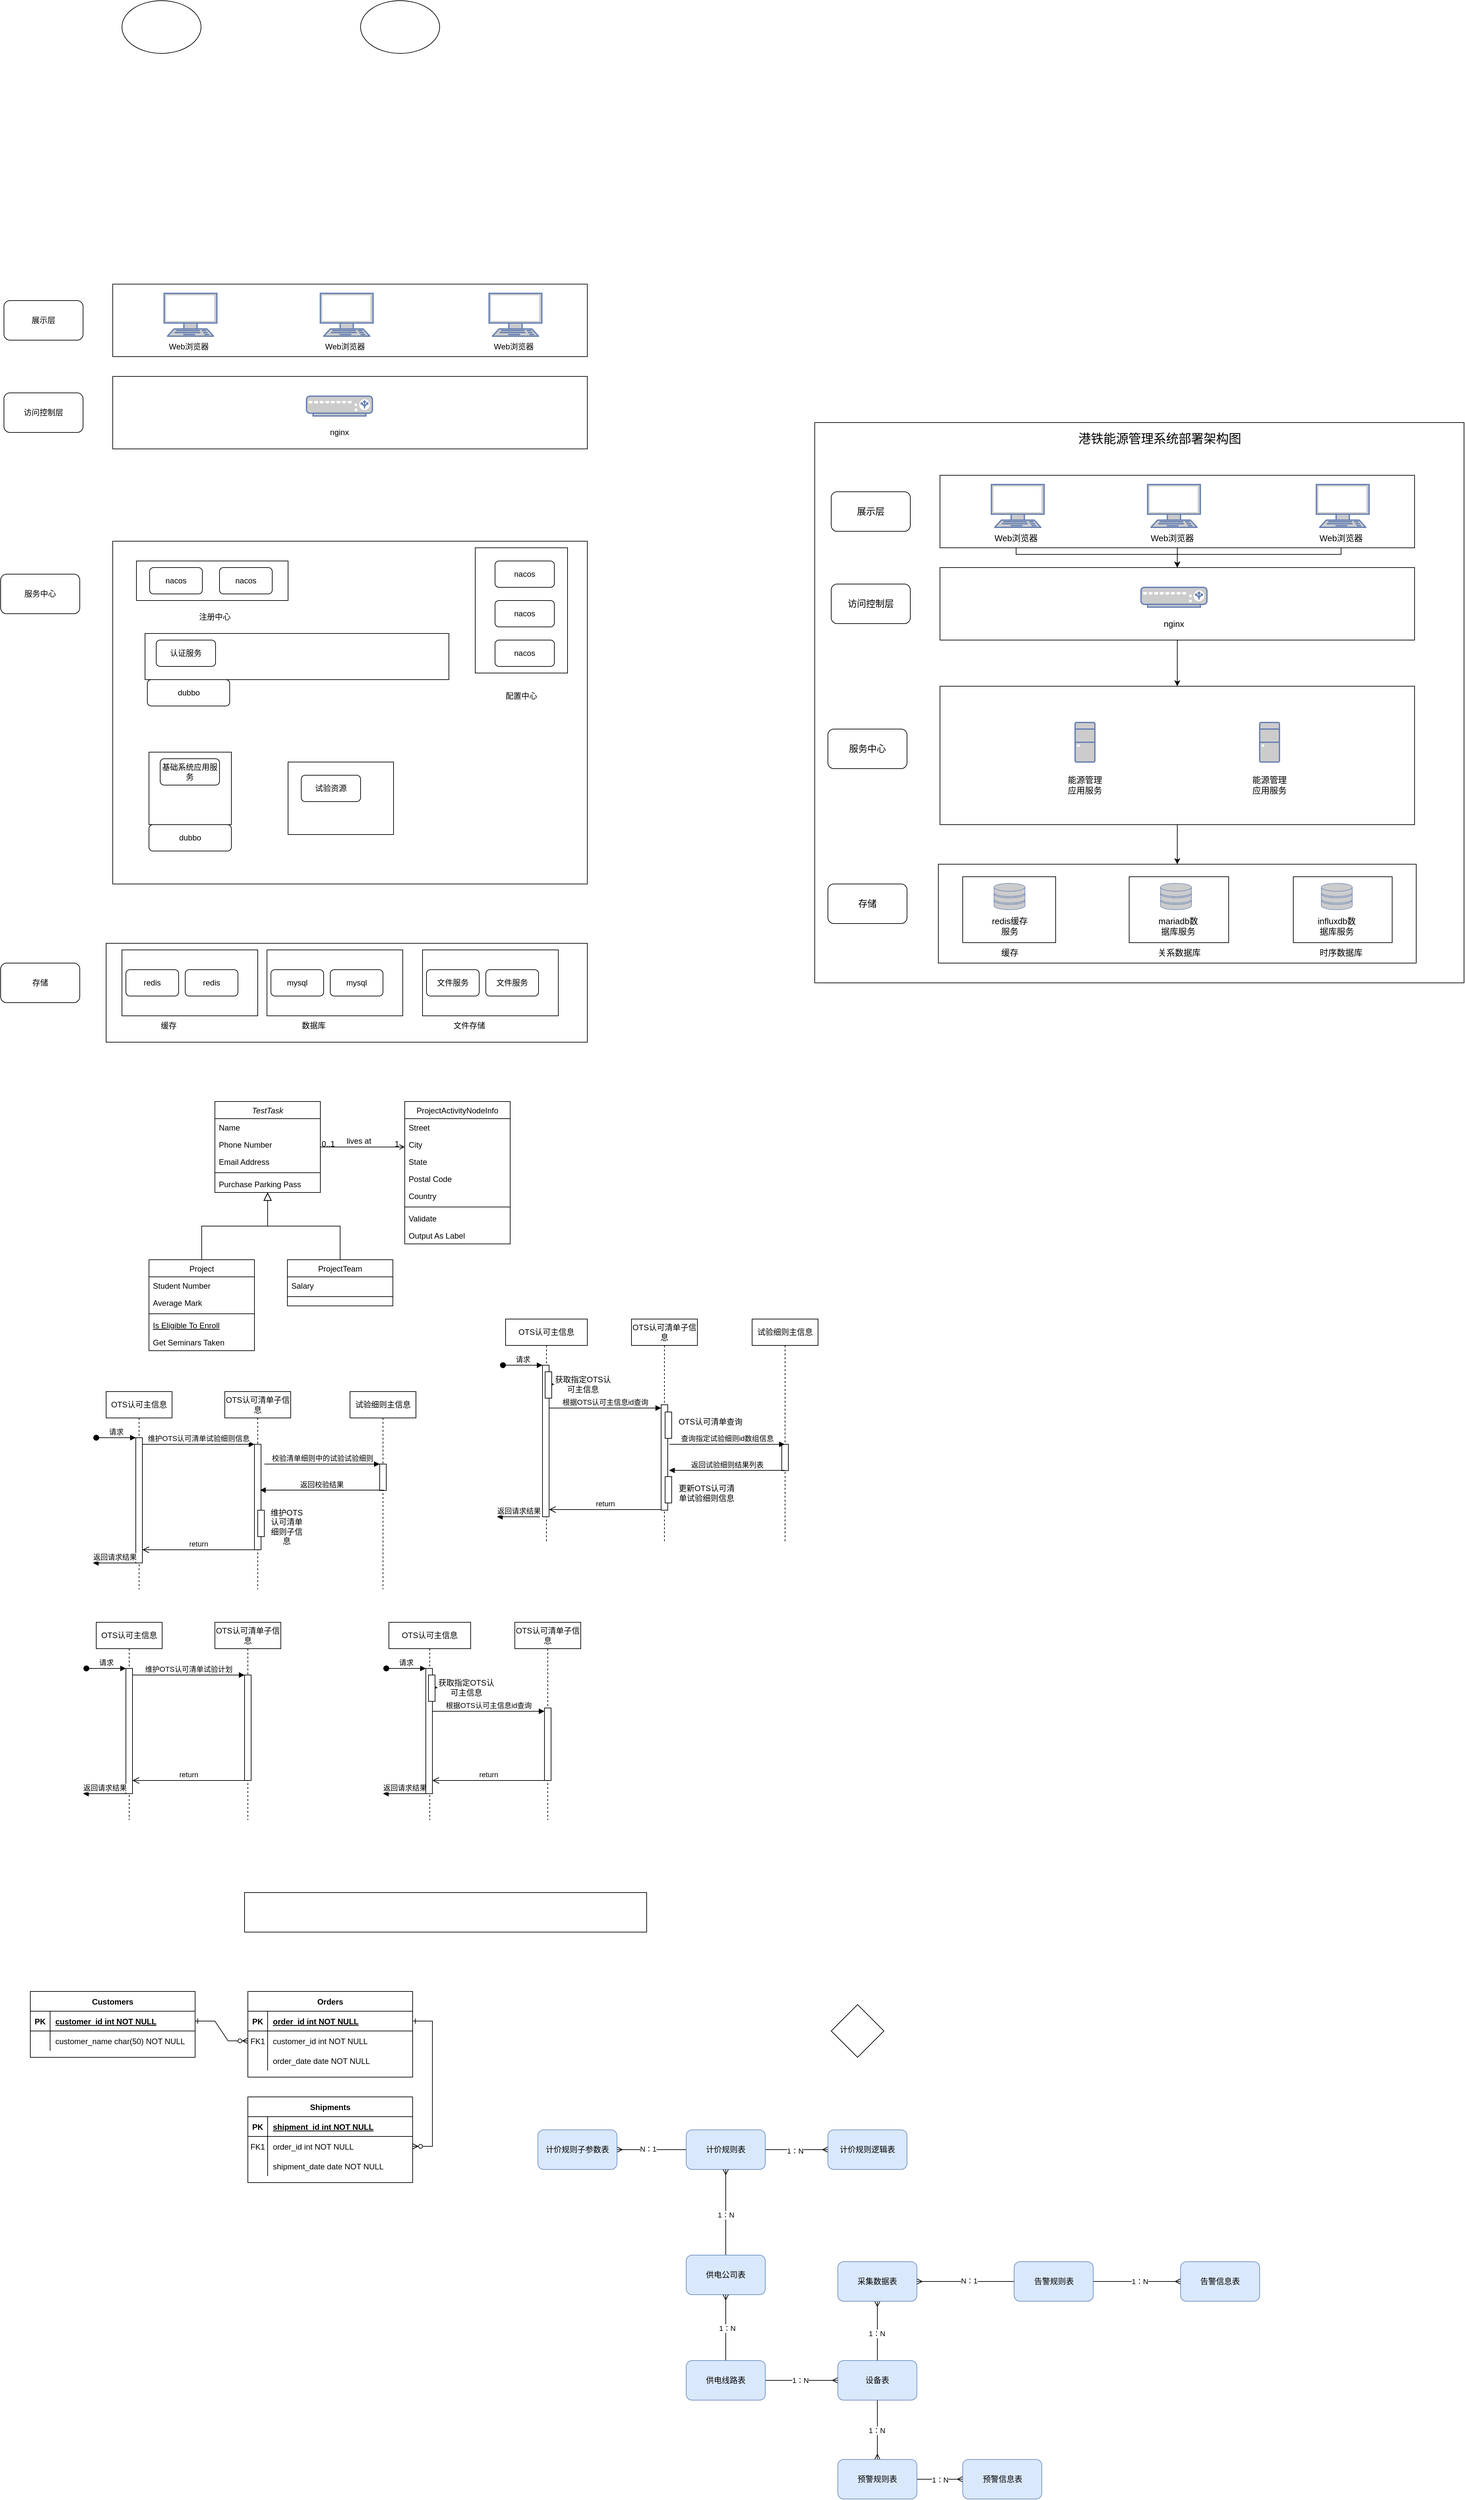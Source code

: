 <mxfile version="22.1.0" type="github">
  <diagram name="第 1 页" id="N2apjxpWbYqQif2-I4x0">
    <mxGraphModel dx="1434" dy="1919" grid="1" gridSize="10" guides="1" tooltips="1" connect="1" arrows="1" fold="1" page="1" pageScale="1" pageWidth="827" pageHeight="1169" math="0" shadow="0">
      <root>
        <mxCell id="0" />
        <mxCell id="1" parent="0" />
        <mxCell id="O4YrnvuTXGR2Y_Uj8qS_-83" value="" style="rounded=0;whiteSpace=wrap;html=1;" parent="1" vertex="1">
          <mxGeometry x="1305" y="170" width="985" height="850" as="geometry" />
        </mxCell>
        <mxCell id="Pd4GgcT9B95wRbPPcqMi-3" value="服务中心" style="rounded=1;whiteSpace=wrap;html=1;" parent="1" vertex="1">
          <mxGeometry x="70" y="400" width="120" height="60" as="geometry" />
        </mxCell>
        <mxCell id="Pd4GgcT9B95wRbPPcqMi-9" value="" style="rounded=0;whiteSpace=wrap;html=1;" parent="1" vertex="1">
          <mxGeometry x="240" y="350" width="720" height="520" as="geometry" />
        </mxCell>
        <mxCell id="Pd4GgcT9B95wRbPPcqMi-10" value="" style="rounded=0;whiteSpace=wrap;html=1;" parent="1" vertex="1">
          <mxGeometry x="790" y="360" width="140" height="190" as="geometry" />
        </mxCell>
        <mxCell id="Pd4GgcT9B95wRbPPcqMi-11" value="nacos" style="rounded=1;whiteSpace=wrap;html=1;" parent="1" vertex="1">
          <mxGeometry x="820" y="380" width="90" height="40" as="geometry" />
        </mxCell>
        <mxCell id="Pd4GgcT9B95wRbPPcqMi-12" value="nacos" style="rounded=1;whiteSpace=wrap;html=1;" parent="1" vertex="1">
          <mxGeometry x="820" y="440" width="90" height="40" as="geometry" />
        </mxCell>
        <mxCell id="Pd4GgcT9B95wRbPPcqMi-13" value="nacos" style="rounded=1;whiteSpace=wrap;html=1;" parent="1" vertex="1">
          <mxGeometry x="820" y="500" width="90" height="40" as="geometry" />
        </mxCell>
        <mxCell id="Pd4GgcT9B95wRbPPcqMi-14" value="" style="rounded=0;whiteSpace=wrap;html=1;" parent="1" vertex="1">
          <mxGeometry x="295" y="670" width="125" height="110" as="geometry" />
        </mxCell>
        <mxCell id="Pd4GgcT9B95wRbPPcqMi-15" value="基础系统应用服务" style="rounded=1;whiteSpace=wrap;html=1;" parent="1" vertex="1">
          <mxGeometry x="312" y="680" width="90" height="40" as="geometry" />
        </mxCell>
        <mxCell id="Pd4GgcT9B95wRbPPcqMi-16" value="存储" style="rounded=1;whiteSpace=wrap;html=1;" parent="1" vertex="1">
          <mxGeometry x="70" y="990" width="120" height="60" as="geometry" />
        </mxCell>
        <mxCell id="Pd4GgcT9B95wRbPPcqMi-17" value="" style="rounded=0;whiteSpace=wrap;html=1;" parent="1" vertex="1">
          <mxGeometry x="230" y="960" width="730" height="150" as="geometry" />
        </mxCell>
        <mxCell id="Pd4GgcT9B95wRbPPcqMi-18" value="" style="rounded=0;whiteSpace=wrap;html=1;" parent="1" vertex="1">
          <mxGeometry x="254" y="970" width="206" height="100" as="geometry" />
        </mxCell>
        <mxCell id="Pd4GgcT9B95wRbPPcqMi-19" value="缓存" style="text;strokeColor=none;align=center;fillColor=none;html=1;verticalAlign=middle;whiteSpace=wrap;rounded=0;" parent="1" vertex="1">
          <mxGeometry x="295" y="1070" width="60" height="30" as="geometry" />
        </mxCell>
        <mxCell id="Pd4GgcT9B95wRbPPcqMi-20" value="redis" style="rounded=1;whiteSpace=wrap;html=1;" parent="1" vertex="1">
          <mxGeometry x="260" y="1000" width="80" height="40" as="geometry" />
        </mxCell>
        <mxCell id="Pd4GgcT9B95wRbPPcqMi-21" value="redis" style="rounded=1;whiteSpace=wrap;html=1;" parent="1" vertex="1">
          <mxGeometry x="350" y="1000" width="80" height="40" as="geometry" />
        </mxCell>
        <mxCell id="Pd4GgcT9B95wRbPPcqMi-22" value="" style="rounded=0;whiteSpace=wrap;html=1;" parent="1" vertex="1">
          <mxGeometry x="474" y="970" width="206" height="100" as="geometry" />
        </mxCell>
        <mxCell id="Pd4GgcT9B95wRbPPcqMi-23" value="数据库" style="text;strokeColor=none;align=center;fillColor=none;html=1;verticalAlign=middle;whiteSpace=wrap;rounded=0;" parent="1" vertex="1">
          <mxGeometry x="515" y="1070" width="60" height="30" as="geometry" />
        </mxCell>
        <mxCell id="Pd4GgcT9B95wRbPPcqMi-24" value="mysql" style="rounded=1;whiteSpace=wrap;html=1;" parent="1" vertex="1">
          <mxGeometry x="480" y="1000" width="80" height="40" as="geometry" />
        </mxCell>
        <mxCell id="Pd4GgcT9B95wRbPPcqMi-25" value="mysql" style="rounded=1;whiteSpace=wrap;html=1;" parent="1" vertex="1">
          <mxGeometry x="570" y="1000" width="80" height="40" as="geometry" />
        </mxCell>
        <mxCell id="Pd4GgcT9B95wRbPPcqMi-26" value="" style="rounded=0;whiteSpace=wrap;html=1;" parent="1" vertex="1">
          <mxGeometry x="710" y="970" width="206" height="100" as="geometry" />
        </mxCell>
        <mxCell id="Pd4GgcT9B95wRbPPcqMi-27" value="文件存储" style="text;strokeColor=none;align=center;fillColor=none;html=1;verticalAlign=middle;whiteSpace=wrap;rounded=0;" parent="1" vertex="1">
          <mxGeometry x="751" y="1070" width="60" height="30" as="geometry" />
        </mxCell>
        <mxCell id="Pd4GgcT9B95wRbPPcqMi-28" value="文件服务" style="rounded=1;whiteSpace=wrap;html=1;" parent="1" vertex="1">
          <mxGeometry x="716" y="1000" width="80" height="40" as="geometry" />
        </mxCell>
        <mxCell id="Pd4GgcT9B95wRbPPcqMi-29" value="文件服务" style="rounded=1;whiteSpace=wrap;html=1;" parent="1" vertex="1">
          <mxGeometry x="806" y="1000" width="80" height="40" as="geometry" />
        </mxCell>
        <mxCell id="33msQv8YJ-fLfwgcdkw9-1" value="TestTask" style="swimlane;fontStyle=2;align=center;verticalAlign=top;childLayout=stackLayout;horizontal=1;startSize=26;horizontalStack=0;resizeParent=1;resizeLast=0;collapsible=1;marginBottom=0;rounded=0;shadow=0;strokeWidth=1;" parent="1" vertex="1">
          <mxGeometry x="395" y="1200" width="160" height="138" as="geometry">
            <mxRectangle x="230" y="140" width="160" height="26" as="alternateBounds" />
          </mxGeometry>
        </mxCell>
        <mxCell id="33msQv8YJ-fLfwgcdkw9-2" value="Name" style="text;align=left;verticalAlign=top;spacingLeft=4;spacingRight=4;overflow=hidden;rotatable=0;points=[[0,0.5],[1,0.5]];portConstraint=eastwest;" parent="33msQv8YJ-fLfwgcdkw9-1" vertex="1">
          <mxGeometry y="26" width="160" height="26" as="geometry" />
        </mxCell>
        <mxCell id="33msQv8YJ-fLfwgcdkw9-3" value="Phone Number" style="text;align=left;verticalAlign=top;spacingLeft=4;spacingRight=4;overflow=hidden;rotatable=0;points=[[0,0.5],[1,0.5]];portConstraint=eastwest;rounded=0;shadow=0;html=0;" parent="33msQv8YJ-fLfwgcdkw9-1" vertex="1">
          <mxGeometry y="52" width="160" height="26" as="geometry" />
        </mxCell>
        <mxCell id="33msQv8YJ-fLfwgcdkw9-4" value="Email Address" style="text;align=left;verticalAlign=top;spacingLeft=4;spacingRight=4;overflow=hidden;rotatable=0;points=[[0,0.5],[1,0.5]];portConstraint=eastwest;rounded=0;shadow=0;html=0;" parent="33msQv8YJ-fLfwgcdkw9-1" vertex="1">
          <mxGeometry y="78" width="160" height="26" as="geometry" />
        </mxCell>
        <mxCell id="33msQv8YJ-fLfwgcdkw9-5" value="" style="line;html=1;strokeWidth=1;align=left;verticalAlign=middle;spacingTop=-1;spacingLeft=3;spacingRight=3;rotatable=0;labelPosition=right;points=[];portConstraint=eastwest;" parent="33msQv8YJ-fLfwgcdkw9-1" vertex="1">
          <mxGeometry y="104" width="160" height="8" as="geometry" />
        </mxCell>
        <mxCell id="33msQv8YJ-fLfwgcdkw9-6" value="Purchase Parking Pass" style="text;align=left;verticalAlign=top;spacingLeft=4;spacingRight=4;overflow=hidden;rotatable=0;points=[[0,0.5],[1,0.5]];portConstraint=eastwest;" parent="33msQv8YJ-fLfwgcdkw9-1" vertex="1">
          <mxGeometry y="112" width="160" height="26" as="geometry" />
        </mxCell>
        <mxCell id="33msQv8YJ-fLfwgcdkw9-7" value="Project" style="swimlane;fontStyle=0;align=center;verticalAlign=top;childLayout=stackLayout;horizontal=1;startSize=26;horizontalStack=0;resizeParent=1;resizeLast=0;collapsible=1;marginBottom=0;rounded=0;shadow=0;strokeWidth=1;" parent="1" vertex="1">
          <mxGeometry x="295" y="1440" width="160" height="138" as="geometry">
            <mxRectangle x="130" y="380" width="160" height="26" as="alternateBounds" />
          </mxGeometry>
        </mxCell>
        <mxCell id="33msQv8YJ-fLfwgcdkw9-8" value="Student Number" style="text;align=left;verticalAlign=top;spacingLeft=4;spacingRight=4;overflow=hidden;rotatable=0;points=[[0,0.5],[1,0.5]];portConstraint=eastwest;" parent="33msQv8YJ-fLfwgcdkw9-7" vertex="1">
          <mxGeometry y="26" width="160" height="26" as="geometry" />
        </mxCell>
        <mxCell id="33msQv8YJ-fLfwgcdkw9-9" value="Average Mark" style="text;align=left;verticalAlign=top;spacingLeft=4;spacingRight=4;overflow=hidden;rotatable=0;points=[[0,0.5],[1,0.5]];portConstraint=eastwest;rounded=0;shadow=0;html=0;" parent="33msQv8YJ-fLfwgcdkw9-7" vertex="1">
          <mxGeometry y="52" width="160" height="26" as="geometry" />
        </mxCell>
        <mxCell id="33msQv8YJ-fLfwgcdkw9-10" value="" style="line;html=1;strokeWidth=1;align=left;verticalAlign=middle;spacingTop=-1;spacingLeft=3;spacingRight=3;rotatable=0;labelPosition=right;points=[];portConstraint=eastwest;" parent="33msQv8YJ-fLfwgcdkw9-7" vertex="1">
          <mxGeometry y="78" width="160" height="8" as="geometry" />
        </mxCell>
        <mxCell id="33msQv8YJ-fLfwgcdkw9-11" value="Is Eligible To Enroll" style="text;align=left;verticalAlign=top;spacingLeft=4;spacingRight=4;overflow=hidden;rotatable=0;points=[[0,0.5],[1,0.5]];portConstraint=eastwest;fontStyle=4" parent="33msQv8YJ-fLfwgcdkw9-7" vertex="1">
          <mxGeometry y="86" width="160" height="26" as="geometry" />
        </mxCell>
        <mxCell id="33msQv8YJ-fLfwgcdkw9-12" value="Get Seminars Taken" style="text;align=left;verticalAlign=top;spacingLeft=4;spacingRight=4;overflow=hidden;rotatable=0;points=[[0,0.5],[1,0.5]];portConstraint=eastwest;" parent="33msQv8YJ-fLfwgcdkw9-7" vertex="1">
          <mxGeometry y="112" width="160" height="26" as="geometry" />
        </mxCell>
        <mxCell id="33msQv8YJ-fLfwgcdkw9-13" value="" style="endArrow=block;endSize=10;endFill=0;shadow=0;strokeWidth=1;rounded=0;edgeStyle=elbowEdgeStyle;elbow=vertical;" parent="1" source="33msQv8YJ-fLfwgcdkw9-7" target="33msQv8YJ-fLfwgcdkw9-1" edge="1">
          <mxGeometry width="160" relative="1" as="geometry">
            <mxPoint x="375" y="1283" as="sourcePoint" />
            <mxPoint x="375" y="1283" as="targetPoint" />
          </mxGeometry>
        </mxCell>
        <mxCell id="33msQv8YJ-fLfwgcdkw9-14" value="ProjectTeam" style="swimlane;fontStyle=0;align=center;verticalAlign=top;childLayout=stackLayout;horizontal=1;startSize=26;horizontalStack=0;resizeParent=1;resizeLast=0;collapsible=1;marginBottom=0;rounded=0;shadow=0;strokeWidth=1;" parent="1" vertex="1">
          <mxGeometry x="505" y="1440" width="160" height="70" as="geometry">
            <mxRectangle x="340" y="380" width="170" height="26" as="alternateBounds" />
          </mxGeometry>
        </mxCell>
        <mxCell id="33msQv8YJ-fLfwgcdkw9-15" value="Salary" style="text;align=left;verticalAlign=top;spacingLeft=4;spacingRight=4;overflow=hidden;rotatable=0;points=[[0,0.5],[1,0.5]];portConstraint=eastwest;" parent="33msQv8YJ-fLfwgcdkw9-14" vertex="1">
          <mxGeometry y="26" width="160" height="26" as="geometry" />
        </mxCell>
        <mxCell id="33msQv8YJ-fLfwgcdkw9-16" value="" style="line;html=1;strokeWidth=1;align=left;verticalAlign=middle;spacingTop=-1;spacingLeft=3;spacingRight=3;rotatable=0;labelPosition=right;points=[];portConstraint=eastwest;" parent="33msQv8YJ-fLfwgcdkw9-14" vertex="1">
          <mxGeometry y="52" width="160" height="8" as="geometry" />
        </mxCell>
        <mxCell id="33msQv8YJ-fLfwgcdkw9-17" value="" style="endArrow=block;endSize=10;endFill=0;shadow=0;strokeWidth=1;rounded=0;edgeStyle=elbowEdgeStyle;elbow=vertical;" parent="1" source="33msQv8YJ-fLfwgcdkw9-14" target="33msQv8YJ-fLfwgcdkw9-1" edge="1">
          <mxGeometry width="160" relative="1" as="geometry">
            <mxPoint x="385" y="1453" as="sourcePoint" />
            <mxPoint x="485" y="1351" as="targetPoint" />
          </mxGeometry>
        </mxCell>
        <mxCell id="33msQv8YJ-fLfwgcdkw9-18" value="ProjectActivityNodeInfo" style="swimlane;fontStyle=0;align=center;verticalAlign=top;childLayout=stackLayout;horizontal=1;startSize=26;horizontalStack=0;resizeParent=1;resizeLast=0;collapsible=1;marginBottom=0;rounded=0;shadow=0;strokeWidth=1;" parent="1" vertex="1">
          <mxGeometry x="683" y="1200" width="160" height="216" as="geometry">
            <mxRectangle x="550" y="140" width="160" height="26" as="alternateBounds" />
          </mxGeometry>
        </mxCell>
        <mxCell id="33msQv8YJ-fLfwgcdkw9-19" value="Street" style="text;align=left;verticalAlign=top;spacingLeft=4;spacingRight=4;overflow=hidden;rotatable=0;points=[[0,0.5],[1,0.5]];portConstraint=eastwest;" parent="33msQv8YJ-fLfwgcdkw9-18" vertex="1">
          <mxGeometry y="26" width="160" height="26" as="geometry" />
        </mxCell>
        <mxCell id="33msQv8YJ-fLfwgcdkw9-20" value="City" style="text;align=left;verticalAlign=top;spacingLeft=4;spacingRight=4;overflow=hidden;rotatable=0;points=[[0,0.5],[1,0.5]];portConstraint=eastwest;rounded=0;shadow=0;html=0;" parent="33msQv8YJ-fLfwgcdkw9-18" vertex="1">
          <mxGeometry y="52" width="160" height="26" as="geometry" />
        </mxCell>
        <mxCell id="33msQv8YJ-fLfwgcdkw9-21" value="State" style="text;align=left;verticalAlign=top;spacingLeft=4;spacingRight=4;overflow=hidden;rotatable=0;points=[[0,0.5],[1,0.5]];portConstraint=eastwest;rounded=0;shadow=0;html=0;" parent="33msQv8YJ-fLfwgcdkw9-18" vertex="1">
          <mxGeometry y="78" width="160" height="26" as="geometry" />
        </mxCell>
        <mxCell id="33msQv8YJ-fLfwgcdkw9-22" value="Postal Code" style="text;align=left;verticalAlign=top;spacingLeft=4;spacingRight=4;overflow=hidden;rotatable=0;points=[[0,0.5],[1,0.5]];portConstraint=eastwest;rounded=0;shadow=0;html=0;" parent="33msQv8YJ-fLfwgcdkw9-18" vertex="1">
          <mxGeometry y="104" width="160" height="26" as="geometry" />
        </mxCell>
        <mxCell id="33msQv8YJ-fLfwgcdkw9-23" value="Country" style="text;align=left;verticalAlign=top;spacingLeft=4;spacingRight=4;overflow=hidden;rotatable=0;points=[[0,0.5],[1,0.5]];portConstraint=eastwest;rounded=0;shadow=0;html=0;" parent="33msQv8YJ-fLfwgcdkw9-18" vertex="1">
          <mxGeometry y="130" width="160" height="26" as="geometry" />
        </mxCell>
        <mxCell id="33msQv8YJ-fLfwgcdkw9-24" value="" style="line;html=1;strokeWidth=1;align=left;verticalAlign=middle;spacingTop=-1;spacingLeft=3;spacingRight=3;rotatable=0;labelPosition=right;points=[];portConstraint=eastwest;" parent="33msQv8YJ-fLfwgcdkw9-18" vertex="1">
          <mxGeometry y="156" width="160" height="8" as="geometry" />
        </mxCell>
        <mxCell id="33msQv8YJ-fLfwgcdkw9-25" value="Validate" style="text;align=left;verticalAlign=top;spacingLeft=4;spacingRight=4;overflow=hidden;rotatable=0;points=[[0,0.5],[1,0.5]];portConstraint=eastwest;" parent="33msQv8YJ-fLfwgcdkw9-18" vertex="1">
          <mxGeometry y="164" width="160" height="26" as="geometry" />
        </mxCell>
        <mxCell id="33msQv8YJ-fLfwgcdkw9-26" value="Output As Label" style="text;align=left;verticalAlign=top;spacingLeft=4;spacingRight=4;overflow=hidden;rotatable=0;points=[[0,0.5],[1,0.5]];portConstraint=eastwest;" parent="33msQv8YJ-fLfwgcdkw9-18" vertex="1">
          <mxGeometry y="190" width="160" height="26" as="geometry" />
        </mxCell>
        <mxCell id="33msQv8YJ-fLfwgcdkw9-27" value="" style="endArrow=open;shadow=0;strokeWidth=1;rounded=0;endFill=1;edgeStyle=elbowEdgeStyle;elbow=vertical;" parent="1" source="33msQv8YJ-fLfwgcdkw9-1" target="33msQv8YJ-fLfwgcdkw9-18" edge="1">
          <mxGeometry x="0.5" y="41" relative="1" as="geometry">
            <mxPoint x="555" y="1272" as="sourcePoint" />
            <mxPoint x="715" y="1272" as="targetPoint" />
            <mxPoint x="-40" y="32" as="offset" />
          </mxGeometry>
        </mxCell>
        <mxCell id="33msQv8YJ-fLfwgcdkw9-28" value="0..1" style="resizable=0;align=left;verticalAlign=bottom;labelBackgroundColor=none;fontSize=12;" parent="33msQv8YJ-fLfwgcdkw9-27" connectable="0" vertex="1">
          <mxGeometry x="-1" relative="1" as="geometry">
            <mxPoint y="4" as="offset" />
          </mxGeometry>
        </mxCell>
        <mxCell id="33msQv8YJ-fLfwgcdkw9-29" value="1" style="resizable=0;align=right;verticalAlign=bottom;labelBackgroundColor=none;fontSize=12;" parent="33msQv8YJ-fLfwgcdkw9-27" connectable="0" vertex="1">
          <mxGeometry x="1" relative="1" as="geometry">
            <mxPoint x="-7" y="4" as="offset" />
          </mxGeometry>
        </mxCell>
        <mxCell id="33msQv8YJ-fLfwgcdkw9-30" value="lives at" style="text;html=1;resizable=0;points=[];;align=center;verticalAlign=middle;labelBackgroundColor=none;rounded=0;shadow=0;strokeWidth=1;fontSize=12;" parent="33msQv8YJ-fLfwgcdkw9-27" vertex="1" connectable="0">
          <mxGeometry x="0.5" y="49" relative="1" as="geometry">
            <mxPoint x="-38" y="40" as="offset" />
          </mxGeometry>
        </mxCell>
        <mxCell id="4lNO0c6xA-xNhAJxHuzg-1" value="配置中心" style="text;strokeColor=none;align=center;fillColor=none;html=1;verticalAlign=middle;whiteSpace=wrap;rounded=0;" parent="1" vertex="1">
          <mxGeometry x="830" y="570" width="60" height="30" as="geometry" />
        </mxCell>
        <mxCell id="4lNO0c6xA-xNhAJxHuzg-3" value="" style="rounded=0;whiteSpace=wrap;html=1;" parent="1" vertex="1">
          <mxGeometry x="506" y="685" width="160" height="110" as="geometry" />
        </mxCell>
        <mxCell id="4lNO0c6xA-xNhAJxHuzg-4" value="试验资源" style="rounded=1;whiteSpace=wrap;html=1;" parent="1" vertex="1">
          <mxGeometry x="526" y="705" width="90" height="40" as="geometry" />
        </mxCell>
        <mxCell id="4lNO0c6xA-xNhAJxHuzg-5" value="" style="rounded=0;whiteSpace=wrap;html=1;" parent="1" vertex="1">
          <mxGeometry x="240" y="-40" width="720" height="110" as="geometry" />
        </mxCell>
        <mxCell id="4lNO0c6xA-xNhAJxHuzg-6" value="展示层" style="rounded=1;whiteSpace=wrap;html=1;" parent="1" vertex="1">
          <mxGeometry x="75" y="-15" width="120" height="60" as="geometry" />
        </mxCell>
        <mxCell id="4lNO0c6xA-xNhAJxHuzg-13" value="" style="rounded=0;whiteSpace=wrap;html=1;" parent="1" vertex="1">
          <mxGeometry x="240" y="100" width="720" height="110" as="geometry" />
        </mxCell>
        <mxCell id="4lNO0c6xA-xNhAJxHuzg-14" value="访问控制层" style="rounded=1;whiteSpace=wrap;html=1;" parent="1" vertex="1">
          <mxGeometry x="75" y="125" width="120" height="60" as="geometry" />
        </mxCell>
        <mxCell id="4lNO0c6xA-xNhAJxHuzg-17" value="&lt;font style=&quot;font-size: 19px;&quot;&gt;港铁能源管理系统部署架构图&lt;/font&gt;" style="text;strokeColor=none;align=center;fillColor=none;html=1;verticalAlign=middle;whiteSpace=wrap;rounded=0;" parent="1" vertex="1">
          <mxGeometry x="1647" y="180" width="363" height="30" as="geometry" />
        </mxCell>
        <mxCell id="Pd4GgcT9B95wRbPPcqMi-5" value="" style="rounded=0;whiteSpace=wrap;html=1;" parent="1" vertex="1">
          <mxGeometry x="276" y="380" width="230" height="60" as="geometry" />
        </mxCell>
        <mxCell id="Pd4GgcT9B95wRbPPcqMi-7" value="nacos" style="rounded=1;whiteSpace=wrap;html=1;" parent="1" vertex="1">
          <mxGeometry x="296" y="390" width="80" height="40" as="geometry" />
        </mxCell>
        <mxCell id="Pd4GgcT9B95wRbPPcqMi-8" value="nacos" style="rounded=1;whiteSpace=wrap;html=1;" parent="1" vertex="1">
          <mxGeometry x="402" y="390" width="80" height="40" as="geometry" />
        </mxCell>
        <mxCell id="4lNO0c6xA-xNhAJxHuzg-21" value="注册中心" style="text;strokeColor=none;align=center;fillColor=none;html=1;verticalAlign=middle;whiteSpace=wrap;rounded=0;" parent="1" vertex="1">
          <mxGeometry x="365" y="450" width="60" height="30" as="geometry" />
        </mxCell>
        <mxCell id="4lNO0c6xA-xNhAJxHuzg-22" value="dubbo" style="rounded=1;whiteSpace=wrap;html=1;" parent="1" vertex="1">
          <mxGeometry x="295" y="780" width="125" height="40" as="geometry" />
        </mxCell>
        <mxCell id="4lNO0c6xA-xNhAJxHuzg-23" value="" style="rounded=0;whiteSpace=wrap;html=1;" parent="1" vertex="1">
          <mxGeometry x="289" y="490" width="461" height="70" as="geometry" />
        </mxCell>
        <mxCell id="4lNO0c6xA-xNhAJxHuzg-24" value="认证服务" style="rounded=1;whiteSpace=wrap;html=1;" parent="1" vertex="1">
          <mxGeometry x="306" y="500" width="90" height="40" as="geometry" />
        </mxCell>
        <mxCell id="4lNO0c6xA-xNhAJxHuzg-25" value="dubbo" style="rounded=1;whiteSpace=wrap;html=1;" parent="1" vertex="1">
          <mxGeometry x="292.5" y="560" width="125" height="40" as="geometry" />
        </mxCell>
        <mxCell id="GepXlwdQvqpXyO91F343-1" value="OTS认可主信息" style="shape=umlLifeline;perimeter=lifelinePerimeter;whiteSpace=wrap;html=1;container=0;dropTarget=0;collapsible=0;recursiveResize=0;outlineConnect=0;portConstraint=eastwest;newEdgeStyle={&quot;edgeStyle&quot;:&quot;elbowEdgeStyle&quot;,&quot;elbow&quot;:&quot;vertical&quot;,&quot;curved&quot;:0,&quot;rounded&quot;:0};" parent="1" vertex="1">
          <mxGeometry x="230" y="1640" width="100" height="300" as="geometry" />
        </mxCell>
        <mxCell id="GepXlwdQvqpXyO91F343-2" value="" style="html=1;points=[];perimeter=orthogonalPerimeter;outlineConnect=0;targetShapes=umlLifeline;portConstraint=eastwest;newEdgeStyle={&quot;edgeStyle&quot;:&quot;elbowEdgeStyle&quot;,&quot;elbow&quot;:&quot;vertical&quot;,&quot;curved&quot;:0,&quot;rounded&quot;:0};" parent="GepXlwdQvqpXyO91F343-1" vertex="1">
          <mxGeometry x="45" y="70" width="10" height="190" as="geometry" />
        </mxCell>
        <mxCell id="GepXlwdQvqpXyO91F343-3" value="请求" style="html=1;verticalAlign=bottom;startArrow=oval;endArrow=block;startSize=8;edgeStyle=elbowEdgeStyle;elbow=vertical;curved=0;rounded=0;" parent="GepXlwdQvqpXyO91F343-1" target="GepXlwdQvqpXyO91F343-2" edge="1">
          <mxGeometry relative="1" as="geometry">
            <mxPoint x="-15" y="70" as="sourcePoint" />
          </mxGeometry>
        </mxCell>
        <mxCell id="GepXlwdQvqpXyO91F343-5" value="OTS认可清单子信息" style="shape=umlLifeline;perimeter=lifelinePerimeter;whiteSpace=wrap;html=1;container=0;dropTarget=0;collapsible=0;recursiveResize=0;outlineConnect=0;portConstraint=eastwest;newEdgeStyle={&quot;edgeStyle&quot;:&quot;elbowEdgeStyle&quot;,&quot;elbow&quot;:&quot;vertical&quot;,&quot;curved&quot;:0,&quot;rounded&quot;:0};" parent="1" vertex="1">
          <mxGeometry x="410" y="1640" width="100" height="300" as="geometry" />
        </mxCell>
        <mxCell id="GepXlwdQvqpXyO91F343-6" value="" style="html=1;points=[];perimeter=orthogonalPerimeter;outlineConnect=0;targetShapes=umlLifeline;portConstraint=eastwest;newEdgeStyle={&quot;edgeStyle&quot;:&quot;elbowEdgeStyle&quot;,&quot;elbow&quot;:&quot;vertical&quot;,&quot;curved&quot;:0,&quot;rounded&quot;:0};" parent="GepXlwdQvqpXyO91F343-5" vertex="1">
          <mxGeometry x="45" y="80" width="10" height="160" as="geometry" />
        </mxCell>
        <mxCell id="GepXlwdQvqpXyO91F343-4" value="" style="html=1;points=[];perimeter=orthogonalPerimeter;outlineConnect=0;targetShapes=umlLifeline;portConstraint=eastwest;newEdgeStyle={&quot;edgeStyle&quot;:&quot;elbowEdgeStyle&quot;,&quot;elbow&quot;:&quot;vertical&quot;,&quot;curved&quot;:0,&quot;rounded&quot;:0};" parent="GepXlwdQvqpXyO91F343-5" vertex="1">
          <mxGeometry x="50" y="180" width="10" height="40" as="geometry" />
        </mxCell>
        <mxCell id="GepXlwdQvqpXyO91F343-7" value="维护OTS认可清单试验细则信息" style="html=1;verticalAlign=bottom;endArrow=block;edgeStyle=elbowEdgeStyle;elbow=vertical;curved=0;rounded=0;" parent="1" source="GepXlwdQvqpXyO91F343-2" target="GepXlwdQvqpXyO91F343-6" edge="1">
          <mxGeometry relative="1" as="geometry">
            <mxPoint x="385" y="1730" as="sourcePoint" />
            <Array as="points">
              <mxPoint x="370" y="1720" />
            </Array>
          </mxGeometry>
        </mxCell>
        <mxCell id="GepXlwdQvqpXyO91F343-8" value="return" style="html=1;verticalAlign=bottom;endArrow=open;endSize=8;edgeStyle=elbowEdgeStyle;elbow=vertical;curved=0;rounded=0;" parent="1" source="GepXlwdQvqpXyO91F343-6" target="GepXlwdQvqpXyO91F343-2" edge="1">
          <mxGeometry relative="1" as="geometry">
            <mxPoint x="385" y="1805" as="targetPoint" />
            <Array as="points">
              <mxPoint x="380" y="1880" />
            </Array>
          </mxGeometry>
        </mxCell>
        <mxCell id="JtlpZqqgeSd22oeA1jQs-1" value="试验细则主信息" style="shape=umlLifeline;perimeter=lifelinePerimeter;whiteSpace=wrap;html=1;container=0;dropTarget=0;collapsible=0;recursiveResize=0;outlineConnect=0;portConstraint=eastwest;newEdgeStyle={&quot;edgeStyle&quot;:&quot;elbowEdgeStyle&quot;,&quot;elbow&quot;:&quot;vertical&quot;,&quot;curved&quot;:0,&quot;rounded&quot;:0};" parent="1" vertex="1">
          <mxGeometry x="600" y="1640" width="100" height="300" as="geometry" />
        </mxCell>
        <mxCell id="JtlpZqqgeSd22oeA1jQs-2" value="" style="html=1;points=[];perimeter=orthogonalPerimeter;outlineConnect=0;targetShapes=umlLifeline;portConstraint=eastwest;newEdgeStyle={&quot;edgeStyle&quot;:&quot;elbowEdgeStyle&quot;,&quot;elbow&quot;:&quot;vertical&quot;,&quot;curved&quot;:0,&quot;rounded&quot;:0};" parent="JtlpZqqgeSd22oeA1jQs-1" vertex="1">
          <mxGeometry x="45" y="110" width="10" height="40" as="geometry" />
        </mxCell>
        <mxCell id="JtlpZqqgeSd22oeA1jQs-3" value="校验清单细则中的试验试验细则" style="html=1;verticalAlign=bottom;endArrow=block;edgeStyle=elbowEdgeStyle;elbow=vertical;curved=0;rounded=0;" parent="1" edge="1">
          <mxGeometry relative="1" as="geometry">
            <mxPoint x="470" y="1750" as="sourcePoint" />
            <Array as="points">
              <mxPoint x="560" y="1750" />
            </Array>
            <mxPoint x="645" y="1750" as="targetPoint" />
          </mxGeometry>
        </mxCell>
        <mxCell id="JtlpZqqgeSd22oeA1jQs-4" value="返回校验结果" style="html=1;verticalAlign=bottom;endArrow=block;edgeStyle=elbowEdgeStyle;elbow=vertical;curved=0;rounded=0;" parent="1" edge="1">
          <mxGeometry relative="1" as="geometry">
            <mxPoint x="651" y="1789.5" as="sourcePoint" />
            <Array as="points">
              <mxPoint x="576" y="1789.5" />
            </Array>
            <mxPoint x="463.5" y="1789.5" as="targetPoint" />
          </mxGeometry>
        </mxCell>
        <mxCell id="JtlpZqqgeSd22oeA1jQs-5" value="维护OTS认可清单细则子信息" style="text;strokeColor=none;align=center;fillColor=none;html=1;verticalAlign=middle;whiteSpace=wrap;rounded=0;" parent="1" vertex="1">
          <mxGeometry x="474" y="1830" width="60" height="30" as="geometry" />
        </mxCell>
        <mxCell id="JtlpZqqgeSd22oeA1jQs-6" value="返回请求结果" style="html=1;verticalAlign=bottom;endArrow=block;edgeStyle=elbowEdgeStyle;elbow=horizontal;curved=0;rounded=0;endFill=1;" parent="1" edge="1">
          <mxGeometry relative="1" as="geometry">
            <mxPoint x="210" y="1900" as="targetPoint" />
            <Array as="points" />
            <mxPoint x="275" y="1900" as="sourcePoint" />
          </mxGeometry>
        </mxCell>
        <mxCell id="PaS30crkZEAZcp3G5a0k-9" value="OTS认可主信息" style="shape=umlLifeline;perimeter=lifelinePerimeter;whiteSpace=wrap;html=1;container=0;dropTarget=0;collapsible=0;recursiveResize=0;outlineConnect=0;portConstraint=eastwest;newEdgeStyle={&quot;edgeStyle&quot;:&quot;elbowEdgeStyle&quot;,&quot;elbow&quot;:&quot;vertical&quot;,&quot;curved&quot;:0,&quot;rounded&quot;:0};" parent="1" vertex="1">
          <mxGeometry x="215" y="1990" width="100" height="300" as="geometry" />
        </mxCell>
        <mxCell id="PaS30crkZEAZcp3G5a0k-10" value="" style="html=1;points=[];perimeter=orthogonalPerimeter;outlineConnect=0;targetShapes=umlLifeline;portConstraint=eastwest;newEdgeStyle={&quot;edgeStyle&quot;:&quot;elbowEdgeStyle&quot;,&quot;elbow&quot;:&quot;vertical&quot;,&quot;curved&quot;:0,&quot;rounded&quot;:0};" parent="PaS30crkZEAZcp3G5a0k-9" vertex="1">
          <mxGeometry x="45" y="70" width="10" height="190" as="geometry" />
        </mxCell>
        <mxCell id="PaS30crkZEAZcp3G5a0k-11" value="请求" style="html=1;verticalAlign=bottom;startArrow=oval;endArrow=block;startSize=8;edgeStyle=elbowEdgeStyle;elbow=vertical;curved=0;rounded=0;" parent="PaS30crkZEAZcp3G5a0k-9" target="PaS30crkZEAZcp3G5a0k-10" edge="1">
          <mxGeometry relative="1" as="geometry">
            <mxPoint x="-15" y="70" as="sourcePoint" />
          </mxGeometry>
        </mxCell>
        <mxCell id="PaS30crkZEAZcp3G5a0k-12" value="OTS认可清单子信息" style="shape=umlLifeline;perimeter=lifelinePerimeter;whiteSpace=wrap;html=1;container=0;dropTarget=0;collapsible=0;recursiveResize=0;outlineConnect=0;portConstraint=eastwest;newEdgeStyle={&quot;edgeStyle&quot;:&quot;elbowEdgeStyle&quot;,&quot;elbow&quot;:&quot;vertical&quot;,&quot;curved&quot;:0,&quot;rounded&quot;:0};" parent="1" vertex="1">
          <mxGeometry x="395" y="1990" width="100" height="300" as="geometry" />
        </mxCell>
        <mxCell id="PaS30crkZEAZcp3G5a0k-13" value="" style="html=1;points=[];perimeter=orthogonalPerimeter;outlineConnect=0;targetShapes=umlLifeline;portConstraint=eastwest;newEdgeStyle={&quot;edgeStyle&quot;:&quot;elbowEdgeStyle&quot;,&quot;elbow&quot;:&quot;vertical&quot;,&quot;curved&quot;:0,&quot;rounded&quot;:0};" parent="PaS30crkZEAZcp3G5a0k-12" vertex="1">
          <mxGeometry x="45" y="80" width="10" height="160" as="geometry" />
        </mxCell>
        <mxCell id="PaS30crkZEAZcp3G5a0k-14" value="维护OTS认可清单试验计划" style="html=1;verticalAlign=bottom;endArrow=block;edgeStyle=elbowEdgeStyle;elbow=vertical;curved=0;rounded=0;" parent="1" source="PaS30crkZEAZcp3G5a0k-10" target="PaS30crkZEAZcp3G5a0k-13" edge="1">
          <mxGeometry relative="1" as="geometry">
            <mxPoint x="370" y="2080" as="sourcePoint" />
            <Array as="points">
              <mxPoint x="355" y="2070" />
            </Array>
          </mxGeometry>
        </mxCell>
        <mxCell id="PaS30crkZEAZcp3G5a0k-15" value="return" style="html=1;verticalAlign=bottom;endArrow=open;endSize=8;edgeStyle=elbowEdgeStyle;elbow=vertical;curved=0;rounded=0;" parent="1" source="PaS30crkZEAZcp3G5a0k-13" target="PaS30crkZEAZcp3G5a0k-10" edge="1">
          <mxGeometry relative="1" as="geometry">
            <mxPoint x="370" y="2155" as="targetPoint" />
            <Array as="points">
              <mxPoint x="365" y="2230" />
            </Array>
          </mxGeometry>
        </mxCell>
        <mxCell id="PaS30crkZEAZcp3G5a0k-16" value="返回请求结果" style="html=1;verticalAlign=bottom;endArrow=block;edgeStyle=elbowEdgeStyle;elbow=horizontal;curved=0;rounded=0;endFill=1;" parent="1" edge="1">
          <mxGeometry relative="1" as="geometry">
            <mxPoint x="195" y="2250" as="targetPoint" />
            <Array as="points" />
            <mxPoint x="260" y="2250" as="sourcePoint" />
          </mxGeometry>
        </mxCell>
        <mxCell id="PaS30crkZEAZcp3G5a0k-17" value="OTS认可主信息" style="shape=umlLifeline;perimeter=lifelinePerimeter;whiteSpace=wrap;html=1;container=0;dropTarget=0;collapsible=0;recursiveResize=0;outlineConnect=0;portConstraint=eastwest;newEdgeStyle={&quot;edgeStyle&quot;:&quot;elbowEdgeStyle&quot;,&quot;elbow&quot;:&quot;vertical&quot;,&quot;curved&quot;:0,&quot;rounded&quot;:0};" parent="1" vertex="1">
          <mxGeometry x="659" y="1990" width="124" height="300" as="geometry" />
        </mxCell>
        <mxCell id="PaS30crkZEAZcp3G5a0k-20" value="OTS认可清单子信息" style="shape=umlLifeline;perimeter=lifelinePerimeter;whiteSpace=wrap;html=1;container=0;dropTarget=0;collapsible=0;recursiveResize=0;outlineConnect=0;portConstraint=eastwest;newEdgeStyle={&quot;edgeStyle&quot;:&quot;elbowEdgeStyle&quot;,&quot;elbow&quot;:&quot;vertical&quot;,&quot;curved&quot;:0,&quot;rounded&quot;:0};" parent="1" vertex="1">
          <mxGeometry x="850" y="1990" width="100" height="300" as="geometry" />
        </mxCell>
        <mxCell id="PaS30crkZEAZcp3G5a0k-21" value="" style="html=1;points=[];perimeter=orthogonalPerimeter;outlineConnect=0;targetShapes=umlLifeline;portConstraint=eastwest;newEdgeStyle={&quot;edgeStyle&quot;:&quot;elbowEdgeStyle&quot;,&quot;elbow&quot;:&quot;vertical&quot;,&quot;curved&quot;:0,&quot;rounded&quot;:0};" parent="PaS30crkZEAZcp3G5a0k-20" vertex="1">
          <mxGeometry x="45" y="130" width="10" height="110" as="geometry" />
        </mxCell>
        <mxCell id="PaS30crkZEAZcp3G5a0k-22" value="根据OTS认可主信息id查询" style="html=1;verticalAlign=bottom;endArrow=block;edgeStyle=elbowEdgeStyle;elbow=vertical;curved=0;rounded=0;" parent="1" edge="1">
          <mxGeometry relative="1" as="geometry">
            <mxPoint x="725" y="2125" as="sourcePoint" />
            <Array as="points">
              <mxPoint x="810" y="2125" />
            </Array>
            <mxPoint x="895" y="2125" as="targetPoint" />
          </mxGeometry>
        </mxCell>
        <mxCell id="PaS30crkZEAZcp3G5a0k-23" value="return" style="html=1;verticalAlign=bottom;endArrow=open;endSize=8;edgeStyle=elbowEdgeStyle;elbow=vertical;curved=0;rounded=0;" parent="1" source="PaS30crkZEAZcp3G5a0k-21" target="PaS30crkZEAZcp3G5a0k-18" edge="1">
          <mxGeometry relative="1" as="geometry">
            <mxPoint x="825" y="2155" as="targetPoint" />
            <Array as="points">
              <mxPoint x="820" y="2230" />
            </Array>
          </mxGeometry>
        </mxCell>
        <mxCell id="PaS30crkZEAZcp3G5a0k-24" value="返回请求结果" style="html=1;verticalAlign=bottom;endArrow=block;edgeStyle=elbowEdgeStyle;elbow=horizontal;curved=0;rounded=0;endFill=1;" parent="1" edge="1">
          <mxGeometry relative="1" as="geometry">
            <mxPoint x="650" y="2250" as="targetPoint" />
            <Array as="points" />
            <mxPoint x="715" y="2250" as="sourcePoint" />
          </mxGeometry>
        </mxCell>
        <mxCell id="PaS30crkZEAZcp3G5a0k-18" value="" style="html=1;points=[];perimeter=orthogonalPerimeter;outlineConnect=0;targetShapes=umlLifeline;portConstraint=eastwest;newEdgeStyle={&quot;edgeStyle&quot;:&quot;elbowEdgeStyle&quot;,&quot;elbow&quot;:&quot;vertical&quot;,&quot;curved&quot;:0,&quot;rounded&quot;:0};" parent="1" vertex="1">
          <mxGeometry x="715" y="2060" width="10" height="190" as="geometry" />
        </mxCell>
        <mxCell id="PaS30crkZEAZcp3G5a0k-19" value="请求" style="html=1;verticalAlign=bottom;startArrow=oval;endArrow=block;startSize=8;edgeStyle=elbowEdgeStyle;elbow=vertical;curved=0;rounded=0;" parent="1" target="PaS30crkZEAZcp3G5a0k-18" edge="1">
          <mxGeometry relative="1" as="geometry">
            <mxPoint x="655" y="2060" as="sourcePoint" />
          </mxGeometry>
        </mxCell>
        <mxCell id="PaS30crkZEAZcp3G5a0k-27" value="" style="edgeStyle=elbowEdgeStyle;rounded=0;orthogonalLoop=1;jettySize=auto;html=1;elbow=vertical;curved=0;" parent="1" source="PaS30crkZEAZcp3G5a0k-25" target="PaS30crkZEAZcp3G5a0k-26" edge="1">
          <mxGeometry relative="1" as="geometry" />
        </mxCell>
        <mxCell id="PaS30crkZEAZcp3G5a0k-25" value="" style="html=1;points=[];perimeter=orthogonalPerimeter;outlineConnect=0;targetShapes=umlLifeline;portConstraint=eastwest;newEdgeStyle={&quot;edgeStyle&quot;:&quot;elbowEdgeStyle&quot;,&quot;elbow&quot;:&quot;vertical&quot;,&quot;curved&quot;:0,&quot;rounded&quot;:0};" parent="1" vertex="1">
          <mxGeometry x="719" y="2070" width="10" height="40" as="geometry" />
        </mxCell>
        <mxCell id="PaS30crkZEAZcp3G5a0k-26" value="获取指定OTS认可主信息" style="text;strokeColor=none;align=center;fillColor=none;html=1;verticalAlign=middle;whiteSpace=wrap;rounded=0;" parent="1" vertex="1">
          <mxGeometry x="733" y="2074" width="87" height="30" as="geometry" />
        </mxCell>
        <mxCell id="PaS30crkZEAZcp3G5a0k-53" value="OTS认可主信息" style="shape=umlLifeline;perimeter=lifelinePerimeter;whiteSpace=wrap;html=1;container=0;dropTarget=0;collapsible=0;recursiveResize=0;outlineConnect=0;portConstraint=eastwest;newEdgeStyle={&quot;edgeStyle&quot;:&quot;elbowEdgeStyle&quot;,&quot;elbow&quot;:&quot;vertical&quot;,&quot;curved&quot;:0,&quot;rounded&quot;:0};" parent="1" vertex="1">
          <mxGeometry x="836" y="1530" width="124" height="340" as="geometry" />
        </mxCell>
        <mxCell id="PaS30crkZEAZcp3G5a0k-54" value="OTS认可清单子信息" style="shape=umlLifeline;perimeter=lifelinePerimeter;whiteSpace=wrap;html=1;container=0;dropTarget=0;collapsible=0;recursiveResize=0;outlineConnect=0;portConstraint=eastwest;newEdgeStyle={&quot;edgeStyle&quot;:&quot;elbowEdgeStyle&quot;,&quot;elbow&quot;:&quot;vertical&quot;,&quot;curved&quot;:0,&quot;rounded&quot;:0};" parent="1" vertex="1">
          <mxGeometry x="1027" y="1530" width="100" height="340" as="geometry" />
        </mxCell>
        <mxCell id="PaS30crkZEAZcp3G5a0k-55" value="" style="html=1;points=[];perimeter=orthogonalPerimeter;outlineConnect=0;targetShapes=umlLifeline;portConstraint=eastwest;newEdgeStyle={&quot;edgeStyle&quot;:&quot;elbowEdgeStyle&quot;,&quot;elbow&quot;:&quot;vertical&quot;,&quot;curved&quot;:0,&quot;rounded&quot;:0};" parent="PaS30crkZEAZcp3G5a0k-54" vertex="1">
          <mxGeometry x="45" y="130" width="10" height="160" as="geometry" />
        </mxCell>
        <mxCell id="PaS30crkZEAZcp3G5a0k-56" value="根据OTS认可主信息id查询" style="html=1;verticalAlign=bottom;endArrow=block;edgeStyle=elbowEdgeStyle;elbow=vertical;curved=0;rounded=0;" parent="1" edge="1">
          <mxGeometry relative="1" as="geometry">
            <mxPoint x="902" y="1665" as="sourcePoint" />
            <Array as="points">
              <mxPoint x="987" y="1665" />
            </Array>
            <mxPoint x="1072" y="1665" as="targetPoint" />
          </mxGeometry>
        </mxCell>
        <mxCell id="PaS30crkZEAZcp3G5a0k-57" value="return" style="html=1;verticalAlign=bottom;endArrow=open;endSize=8;edgeStyle=elbowEdgeStyle;elbow=vertical;curved=0;rounded=0;" parent="1" edge="1">
          <mxGeometry relative="1" as="geometry">
            <mxPoint x="902" y="1819" as="targetPoint" />
            <Array as="points">
              <mxPoint x="997" y="1819" />
            </Array>
            <mxPoint x="1072" y="1819" as="sourcePoint" />
          </mxGeometry>
        </mxCell>
        <mxCell id="PaS30crkZEAZcp3G5a0k-58" value="返回请求结果" style="html=1;verticalAlign=bottom;endArrow=block;edgeStyle=elbowEdgeStyle;elbow=horizontal;curved=0;rounded=0;endFill=1;" parent="1" edge="1">
          <mxGeometry relative="1" as="geometry">
            <mxPoint x="823" y="1830" as="targetPoint" />
            <Array as="points" />
            <mxPoint x="888" y="1830" as="sourcePoint" />
          </mxGeometry>
        </mxCell>
        <mxCell id="PaS30crkZEAZcp3G5a0k-59" value="" style="html=1;points=[];perimeter=orthogonalPerimeter;outlineConnect=0;targetShapes=umlLifeline;portConstraint=eastwest;newEdgeStyle={&quot;edgeStyle&quot;:&quot;elbowEdgeStyle&quot;,&quot;elbow&quot;:&quot;vertical&quot;,&quot;curved&quot;:0,&quot;rounded&quot;:0};" parent="1" vertex="1">
          <mxGeometry x="892" y="1600" width="10" height="230" as="geometry" />
        </mxCell>
        <mxCell id="PaS30crkZEAZcp3G5a0k-60" value="请求" style="html=1;verticalAlign=bottom;startArrow=oval;endArrow=block;startSize=8;edgeStyle=elbowEdgeStyle;elbow=vertical;curved=0;rounded=0;" parent="1" target="PaS30crkZEAZcp3G5a0k-59" edge="1">
          <mxGeometry relative="1" as="geometry">
            <mxPoint x="832" y="1600" as="sourcePoint" />
          </mxGeometry>
        </mxCell>
        <mxCell id="PaS30crkZEAZcp3G5a0k-61" value="" style="edgeStyle=elbowEdgeStyle;rounded=0;orthogonalLoop=1;jettySize=auto;html=1;elbow=vertical;curved=0;" parent="1" source="PaS30crkZEAZcp3G5a0k-62" target="PaS30crkZEAZcp3G5a0k-63" edge="1">
          <mxGeometry relative="1" as="geometry" />
        </mxCell>
        <mxCell id="PaS30crkZEAZcp3G5a0k-62" value="" style="html=1;points=[];perimeter=orthogonalPerimeter;outlineConnect=0;targetShapes=umlLifeline;portConstraint=eastwest;newEdgeStyle={&quot;edgeStyle&quot;:&quot;elbowEdgeStyle&quot;,&quot;elbow&quot;:&quot;vertical&quot;,&quot;curved&quot;:0,&quot;rounded&quot;:0};" parent="1" vertex="1">
          <mxGeometry x="896" y="1610" width="10" height="40" as="geometry" />
        </mxCell>
        <mxCell id="PaS30crkZEAZcp3G5a0k-63" value="获取指定OTS认可主信息" style="text;strokeColor=none;align=center;fillColor=none;html=1;verticalAlign=middle;whiteSpace=wrap;rounded=0;" parent="1" vertex="1">
          <mxGeometry x="910" y="1614" width="87" height="30" as="geometry" />
        </mxCell>
        <mxCell id="PaS30crkZEAZcp3G5a0k-66" value="" style="html=1;points=[];perimeter=orthogonalPerimeter;outlineConnect=0;targetShapes=umlLifeline;portConstraint=eastwest;newEdgeStyle={&quot;edgeStyle&quot;:&quot;elbowEdgeStyle&quot;,&quot;elbow&quot;:&quot;vertical&quot;,&quot;curved&quot;:0,&quot;rounded&quot;:0};" parent="1" vertex="1">
          <mxGeometry x="1078" y="1671" width="10" height="40" as="geometry" />
        </mxCell>
        <mxCell id="PaS30crkZEAZcp3G5a0k-67" value="OTS认可清单查询" style="text;strokeColor=none;align=center;fillColor=none;html=1;verticalAlign=middle;whiteSpace=wrap;rounded=0;" parent="1" vertex="1">
          <mxGeometry x="1088" y="1671" width="118" height="30" as="geometry" />
        </mxCell>
        <mxCell id="PaS30crkZEAZcp3G5a0k-68" value="" style="html=1;points=[];perimeter=orthogonalPerimeter;outlineConnect=0;targetShapes=umlLifeline;portConstraint=eastwest;newEdgeStyle={&quot;edgeStyle&quot;:&quot;elbowEdgeStyle&quot;,&quot;elbow&quot;:&quot;vertical&quot;,&quot;curved&quot;:0,&quot;rounded&quot;:0};" parent="1" vertex="1">
          <mxGeometry x="1078" y="1769" width="10" height="40" as="geometry" />
        </mxCell>
        <mxCell id="PaS30crkZEAZcp3G5a0k-69" value="更新OTS认可清单试验细则信息" style="text;strokeColor=none;align=center;fillColor=none;html=1;verticalAlign=middle;whiteSpace=wrap;rounded=0;" parent="1" vertex="1">
          <mxGeometry x="1092" y="1779" width="98" height="30" as="geometry" />
        </mxCell>
        <mxCell id="PaS30crkZEAZcp3G5a0k-70" value="试验细则主信息" style="shape=umlLifeline;perimeter=lifelinePerimeter;whiteSpace=wrap;html=1;container=0;dropTarget=0;collapsible=0;recursiveResize=0;outlineConnect=0;portConstraint=eastwest;newEdgeStyle={&quot;edgeStyle&quot;:&quot;elbowEdgeStyle&quot;,&quot;elbow&quot;:&quot;vertical&quot;,&quot;curved&quot;:0,&quot;rounded&quot;:0};" parent="1" vertex="1">
          <mxGeometry x="1210" y="1530" width="100" height="340" as="geometry" />
        </mxCell>
        <mxCell id="PaS30crkZEAZcp3G5a0k-71" value="" style="html=1;points=[];perimeter=orthogonalPerimeter;outlineConnect=0;targetShapes=umlLifeline;portConstraint=eastwest;newEdgeStyle={&quot;edgeStyle&quot;:&quot;elbowEdgeStyle&quot;,&quot;elbow&quot;:&quot;vertical&quot;,&quot;curved&quot;:0,&quot;rounded&quot;:0};" parent="PaS30crkZEAZcp3G5a0k-70" vertex="1">
          <mxGeometry x="45" y="190" width="10" height="40" as="geometry" />
        </mxCell>
        <mxCell id="PaS30crkZEAZcp3G5a0k-72" value="查询指定试验细则id数组信息" style="html=1;verticalAlign=bottom;endArrow=block;edgeStyle=elbowEdgeStyle;elbow=vertical;curved=0;rounded=0;" parent="1" edge="1">
          <mxGeometry relative="1" as="geometry">
            <mxPoint x="1084.5" y="1720" as="sourcePoint" />
            <Array as="points">
              <mxPoint x="1174.5" y="1720" />
            </Array>
            <mxPoint x="1259.5" y="1720" as="targetPoint" />
          </mxGeometry>
        </mxCell>
        <mxCell id="PaS30crkZEAZcp3G5a0k-73" value="返回试验细则结果列表" style="html=1;verticalAlign=bottom;endArrow=block;edgeStyle=elbowEdgeStyle;elbow=vertical;curved=0;rounded=0;" parent="1" edge="1">
          <mxGeometry relative="1" as="geometry">
            <mxPoint x="1259.5" y="1759.5" as="sourcePoint" />
            <Array as="points">
              <mxPoint x="1184.5" y="1759.5" />
            </Array>
            <mxPoint x="1084" y="1760" as="targetPoint" />
          </mxGeometry>
        </mxCell>
        <mxCell id="O4YrnvuTXGR2Y_Uj8qS_-1" value="" style="rounded=0;whiteSpace=wrap;html=1;" parent="1" vertex="1">
          <mxGeometry x="440" y="2400" width="610" height="60" as="geometry" />
        </mxCell>
        <mxCell id="O4YrnvuTXGR2Y_Uj8qS_-2" value="" style="fontColor=#0066CC;verticalAlign=top;verticalLabelPosition=bottom;labelPosition=center;align=center;html=1;outlineConnect=0;fillColor=#CCCCCC;strokeColor=#6881B3;gradientColor=none;gradientDirection=north;strokeWidth=2;shape=mxgraph.networks.terminal;" parent="1" vertex="1">
          <mxGeometry x="318" y="-26" width="80" height="65" as="geometry" />
        </mxCell>
        <mxCell id="O4YrnvuTXGR2Y_Uj8qS_-5" value="Web浏览器" style="text;strokeColor=none;align=center;fillColor=none;html=1;verticalAlign=middle;whiteSpace=wrap;rounded=0;" parent="1" vertex="1">
          <mxGeometry x="319" y="40" width="73" height="30" as="geometry" />
        </mxCell>
        <mxCell id="O4YrnvuTXGR2Y_Uj8qS_-8" value="" style="fontColor=#0066CC;verticalAlign=top;verticalLabelPosition=bottom;labelPosition=center;align=center;html=1;outlineConnect=0;fillColor=#CCCCCC;strokeColor=#6881B3;gradientColor=none;gradientDirection=north;strokeWidth=2;shape=mxgraph.networks.terminal;" parent="1" vertex="1">
          <mxGeometry x="555" y="-26" width="80" height="65" as="geometry" />
        </mxCell>
        <mxCell id="O4YrnvuTXGR2Y_Uj8qS_-9" value="Web浏览器" style="text;strokeColor=none;align=center;fillColor=none;html=1;verticalAlign=middle;whiteSpace=wrap;rounded=0;" parent="1" vertex="1">
          <mxGeometry x="556" y="40" width="73" height="30" as="geometry" />
        </mxCell>
        <mxCell id="O4YrnvuTXGR2Y_Uj8qS_-10" value="" style="fontColor=#0066CC;verticalAlign=top;verticalLabelPosition=bottom;labelPosition=center;align=center;html=1;outlineConnect=0;fillColor=#CCCCCC;strokeColor=#6881B3;gradientColor=none;gradientDirection=north;strokeWidth=2;shape=mxgraph.networks.terminal;" parent="1" vertex="1">
          <mxGeometry x="811" y="-26" width="80" height="65" as="geometry" />
        </mxCell>
        <mxCell id="O4YrnvuTXGR2Y_Uj8qS_-11" value="Web浏览器" style="text;strokeColor=none;align=center;fillColor=none;html=1;verticalAlign=middle;whiteSpace=wrap;rounded=0;" parent="1" vertex="1">
          <mxGeometry x="812" y="40" width="73" height="30" as="geometry" />
        </mxCell>
        <mxCell id="O4YrnvuTXGR2Y_Uj8qS_-13" value="" style="fontColor=#0066CC;verticalAlign=top;verticalLabelPosition=bottom;labelPosition=center;align=center;html=1;outlineConnect=0;fillColor=#CCCCCC;strokeColor=#6881B3;gradientColor=none;gradientDirection=north;strokeWidth=2;shape=mxgraph.networks.load_balancer;" parent="1" vertex="1">
          <mxGeometry x="534" y="130" width="100" height="30" as="geometry" />
        </mxCell>
        <mxCell id="O4YrnvuTXGR2Y_Uj8qS_-14" value="nginx" style="text;strokeColor=none;align=center;fillColor=none;html=1;verticalAlign=middle;whiteSpace=wrap;rounded=0;" parent="1" vertex="1">
          <mxGeometry x="554" y="170" width="60" height="30" as="geometry" />
        </mxCell>
        <mxCell id="O4YrnvuTXGR2Y_Uj8qS_-15" value="" style="rounded=0;whiteSpace=wrap;html=1;" parent="1" vertex="1">
          <mxGeometry x="1495" y="250" width="720" height="110" as="geometry" />
        </mxCell>
        <mxCell id="O4YrnvuTXGR2Y_Uj8qS_-16" value="展示层" style="rounded=1;whiteSpace=wrap;html=1;fontSize=14;" parent="1" vertex="1">
          <mxGeometry x="1330" y="275" width="120" height="60" as="geometry" />
        </mxCell>
        <mxCell id="O4YrnvuTXGR2Y_Uj8qS_-81" style="edgeStyle=orthogonalEdgeStyle;rounded=0;orthogonalLoop=1;jettySize=auto;html=1;exitX=0.5;exitY=1;exitDx=0;exitDy=0;entryX=0.5;entryY=0;entryDx=0;entryDy=0;" parent="1" source="O4YrnvuTXGR2Y_Uj8qS_-17" target="O4YrnvuTXGR2Y_Uj8qS_-60" edge="1">
          <mxGeometry relative="1" as="geometry" />
        </mxCell>
        <mxCell id="O4YrnvuTXGR2Y_Uj8qS_-17" value="" style="rounded=0;whiteSpace=wrap;html=1;" parent="1" vertex="1">
          <mxGeometry x="1495" y="390" width="720" height="110" as="geometry" />
        </mxCell>
        <mxCell id="O4YrnvuTXGR2Y_Uj8qS_-18" value="访问控制层" style="rounded=1;whiteSpace=wrap;html=1;fontSize=14;" parent="1" vertex="1">
          <mxGeometry x="1330" y="415" width="120" height="60" as="geometry" />
        </mxCell>
        <mxCell id="O4YrnvuTXGR2Y_Uj8qS_-19" value="" style="fontColor=#0066CC;verticalAlign=top;verticalLabelPosition=bottom;labelPosition=center;align=center;html=1;outlineConnect=0;fillColor=#CCCCCC;strokeColor=#6881B3;gradientColor=none;gradientDirection=north;strokeWidth=2;shape=mxgraph.networks.terminal;" parent="1" vertex="1">
          <mxGeometry x="1573" y="264" width="80" height="65" as="geometry" />
        </mxCell>
        <mxCell id="O4YrnvuTXGR2Y_Uj8qS_-72" style="rounded=0;orthogonalLoop=1;jettySize=auto;html=1;exitX=0.5;exitY=1;exitDx=0;exitDy=0;strokeColor=none;entryX=0.5;entryY=0;entryDx=0;entryDy=0;entryPerimeter=0;" parent="1" source="O4YrnvuTXGR2Y_Uj8qS_-20" target="O4YrnvuTXGR2Y_Uj8qS_-25" edge="1">
          <mxGeometry relative="1" as="geometry" />
        </mxCell>
        <mxCell id="O4YrnvuTXGR2Y_Uj8qS_-78" style="edgeStyle=orthogonalEdgeStyle;rounded=0;orthogonalLoop=1;jettySize=auto;html=1;exitX=0.5;exitY=1;exitDx=0;exitDy=0;entryX=0.5;entryY=0;entryDx=0;entryDy=0;" parent="1" source="O4YrnvuTXGR2Y_Uj8qS_-20" target="O4YrnvuTXGR2Y_Uj8qS_-17" edge="1">
          <mxGeometry relative="1" as="geometry">
            <Array as="points">
              <mxPoint x="1611" y="370" />
              <mxPoint x="1855" y="370" />
            </Array>
          </mxGeometry>
        </mxCell>
        <mxCell id="O4YrnvuTXGR2Y_Uj8qS_-20" value="Web浏览器" style="text;strokeColor=none;align=center;fillColor=none;html=1;verticalAlign=middle;whiteSpace=wrap;rounded=0;fontSize=13;" parent="1" vertex="1">
          <mxGeometry x="1574" y="330" width="73" height="30" as="geometry" />
        </mxCell>
        <mxCell id="O4YrnvuTXGR2Y_Uj8qS_-21" value="" style="fontColor=#0066CC;verticalAlign=top;verticalLabelPosition=bottom;labelPosition=center;align=center;html=1;outlineConnect=0;fillColor=#CCCCCC;strokeColor=#6881B3;gradientColor=none;gradientDirection=north;strokeWidth=2;shape=mxgraph.networks.terminal;" parent="1" vertex="1">
          <mxGeometry x="1810" y="264" width="80" height="65" as="geometry" />
        </mxCell>
        <mxCell id="O4YrnvuTXGR2Y_Uj8qS_-79" style="edgeStyle=orthogonalEdgeStyle;rounded=0;orthogonalLoop=1;jettySize=auto;html=1;exitX=0.5;exitY=1;exitDx=0;exitDy=0;entryX=0.5;entryY=0;entryDx=0;entryDy=0;" parent="1" source="O4YrnvuTXGR2Y_Uj8qS_-22" target="O4YrnvuTXGR2Y_Uj8qS_-17" edge="1">
          <mxGeometry relative="1" as="geometry" />
        </mxCell>
        <mxCell id="O4YrnvuTXGR2Y_Uj8qS_-22" value="Web浏览器" style="text;strokeColor=none;align=center;fillColor=none;html=1;verticalAlign=middle;whiteSpace=wrap;rounded=0;fontSize=13;" parent="1" vertex="1">
          <mxGeometry x="1811" y="330" width="73" height="30" as="geometry" />
        </mxCell>
        <mxCell id="O4YrnvuTXGR2Y_Uj8qS_-23" value="" style="fontColor=#0066CC;verticalAlign=top;verticalLabelPosition=bottom;labelPosition=center;align=center;html=1;outlineConnect=0;fillColor=#CCCCCC;strokeColor=#6881B3;gradientColor=none;gradientDirection=north;strokeWidth=2;shape=mxgraph.networks.terminal;" parent="1" vertex="1">
          <mxGeometry x="2066" y="264" width="80" height="65" as="geometry" />
        </mxCell>
        <mxCell id="O4YrnvuTXGR2Y_Uj8qS_-80" style="edgeStyle=orthogonalEdgeStyle;rounded=0;orthogonalLoop=1;jettySize=auto;html=1;exitX=0.5;exitY=1;exitDx=0;exitDy=0;entryX=0.5;entryY=0;entryDx=0;entryDy=0;" parent="1" source="O4YrnvuTXGR2Y_Uj8qS_-24" target="O4YrnvuTXGR2Y_Uj8qS_-17" edge="1">
          <mxGeometry relative="1" as="geometry">
            <Array as="points">
              <mxPoint x="2104" y="370" />
              <mxPoint x="1855" y="370" />
            </Array>
          </mxGeometry>
        </mxCell>
        <mxCell id="O4YrnvuTXGR2Y_Uj8qS_-24" value="Web浏览器" style="text;strokeColor=none;align=center;fillColor=none;html=1;verticalAlign=middle;whiteSpace=wrap;rounded=0;fontSize=13;" parent="1" vertex="1">
          <mxGeometry x="2067" y="330" width="73" height="30" as="geometry" />
        </mxCell>
        <mxCell id="O4YrnvuTXGR2Y_Uj8qS_-25" value="" style="fontColor=#0066CC;verticalAlign=top;verticalLabelPosition=bottom;labelPosition=center;align=center;html=1;outlineConnect=0;fillColor=#CCCCCC;strokeColor=#6881B3;gradientColor=none;gradientDirection=north;strokeWidth=2;shape=mxgraph.networks.load_balancer;" parent="1" vertex="1">
          <mxGeometry x="1800" y="420" width="100" height="30" as="geometry" />
        </mxCell>
        <mxCell id="O4YrnvuTXGR2Y_Uj8qS_-26" value="nginx" style="text;strokeColor=none;align=center;fillColor=none;html=1;verticalAlign=middle;whiteSpace=wrap;rounded=0;fontSize=13;" parent="1" vertex="1">
          <mxGeometry x="1820" y="460" width="60" height="30" as="geometry" />
        </mxCell>
        <mxCell id="O4YrnvuTXGR2Y_Uj8qS_-27" value="服务中心" style="rounded=1;whiteSpace=wrap;html=1;fontSize=14;" parent="1" vertex="1">
          <mxGeometry x="1325" y="635" width="120" height="60" as="geometry" />
        </mxCell>
        <mxCell id="O4YrnvuTXGR2Y_Uj8qS_-35" value="存储" style="rounded=1;whiteSpace=wrap;html=1;fontSize=14;" parent="1" vertex="1">
          <mxGeometry x="1325" y="870" width="120" height="60" as="geometry" />
        </mxCell>
        <mxCell id="O4YrnvuTXGR2Y_Uj8qS_-36" value="" style="rounded=0;whiteSpace=wrap;html=1;" parent="1" vertex="1">
          <mxGeometry x="1492.5" y="840" width="725" height="150" as="geometry" />
        </mxCell>
        <mxCell id="O4YrnvuTXGR2Y_Uj8qS_-37" value="" style="rounded=0;whiteSpace=wrap;html=1;" parent="1" vertex="1">
          <mxGeometry x="1529.5" y="859" width="141" height="100" as="geometry" />
        </mxCell>
        <mxCell id="O4YrnvuTXGR2Y_Uj8qS_-38" value="缓存" style="text;strokeColor=none;align=center;fillColor=none;html=1;verticalAlign=middle;whiteSpace=wrap;rounded=0;fontSize=13;" parent="1" vertex="1">
          <mxGeometry x="1570.5" y="959" width="60" height="30" as="geometry" />
        </mxCell>
        <mxCell id="O4YrnvuTXGR2Y_Uj8qS_-41" value="" style="rounded=0;whiteSpace=wrap;html=1;" parent="1" vertex="1">
          <mxGeometry x="1782" y="859" width="151" height="100" as="geometry" />
        </mxCell>
        <mxCell id="O4YrnvuTXGR2Y_Uj8qS_-42" value="关系数据库" style="text;strokeColor=none;align=center;fillColor=none;html=1;verticalAlign=middle;whiteSpace=wrap;rounded=0;fontSize=13;" parent="1" vertex="1">
          <mxGeometry x="1823" y="959" width="70" height="30" as="geometry" />
        </mxCell>
        <mxCell id="O4YrnvuTXGR2Y_Uj8qS_-45" value="" style="rounded=0;whiteSpace=wrap;html=1;" parent="1" vertex="1">
          <mxGeometry x="2031" y="859" width="150" height="100" as="geometry" />
        </mxCell>
        <mxCell id="O4YrnvuTXGR2Y_Uj8qS_-46" value="时序数据库" style="text;strokeColor=none;align=center;fillColor=none;html=1;verticalAlign=middle;whiteSpace=wrap;rounded=0;fontSize=13;" parent="1" vertex="1">
          <mxGeometry x="2067" y="959" width="73" height="30" as="geometry" />
        </mxCell>
        <mxCell id="O4YrnvuTXGR2Y_Uj8qS_-82" style="edgeStyle=orthogonalEdgeStyle;rounded=0;orthogonalLoop=1;jettySize=auto;html=1;exitX=0.5;exitY=1;exitDx=0;exitDy=0;entryX=0.5;entryY=0;entryDx=0;entryDy=0;" parent="1" source="O4YrnvuTXGR2Y_Uj8qS_-60" target="O4YrnvuTXGR2Y_Uj8qS_-36" edge="1">
          <mxGeometry relative="1" as="geometry" />
        </mxCell>
        <mxCell id="O4YrnvuTXGR2Y_Uj8qS_-60" value="" style="rounded=0;whiteSpace=wrap;html=1;" parent="1" vertex="1">
          <mxGeometry x="1495" y="570" width="720" height="210" as="geometry" />
        </mxCell>
        <mxCell id="O4YrnvuTXGR2Y_Uj8qS_-61" value="" style="fontColor=#0066CC;verticalAlign=top;verticalLabelPosition=bottom;labelPosition=center;align=center;html=1;outlineConnect=0;fillColor=#CCCCCC;strokeColor=#6881B3;gradientColor=none;gradientDirection=north;strokeWidth=2;shape=mxgraph.networks.desktop_pc;" parent="1" vertex="1">
          <mxGeometry x="1700" y="625" width="30" height="60" as="geometry" />
        </mxCell>
        <mxCell id="O4YrnvuTXGR2Y_Uj8qS_-62" value="能源管理应用服务" style="text;strokeColor=none;align=center;fillColor=none;html=1;verticalAlign=middle;whiteSpace=wrap;rounded=0;fontSize=13;" parent="1" vertex="1">
          <mxGeometry x="1685" y="695" width="60" height="50" as="geometry" />
        </mxCell>
        <mxCell id="O4YrnvuTXGR2Y_Uj8qS_-63" value="" style="fontColor=#0066CC;verticalAlign=top;verticalLabelPosition=bottom;labelPosition=center;align=center;html=1;outlineConnect=0;fillColor=#CCCCCC;strokeColor=#6881B3;gradientColor=none;gradientDirection=north;strokeWidth=2;shape=mxgraph.networks.desktop_pc;" parent="1" vertex="1">
          <mxGeometry x="1980" y="625" width="30" height="60" as="geometry" />
        </mxCell>
        <mxCell id="O4YrnvuTXGR2Y_Uj8qS_-64" value="能源管理应用服务" style="text;strokeColor=none;align=center;fillColor=none;html=1;verticalAlign=middle;whiteSpace=wrap;rounded=0;fontSize=13;" parent="1" vertex="1">
          <mxGeometry x="1965" y="695" width="60" height="50" as="geometry" />
        </mxCell>
        <mxCell id="O4YrnvuTXGR2Y_Uj8qS_-66" value="" style="fontColor=#0066CC;verticalAlign=top;verticalLabelPosition=bottom;labelPosition=center;align=center;html=1;outlineConnect=0;fillColor=#CCCCCC;strokeColor=#6881B3;gradientColor=none;gradientDirection=north;strokeWidth=2;shape=mxgraph.networks.storage;" parent="1" vertex="1">
          <mxGeometry x="1577" y="869" width="47" height="40" as="geometry" />
        </mxCell>
        <mxCell id="O4YrnvuTXGR2Y_Uj8qS_-67" value="redis缓存服务" style="text;strokeColor=none;align=center;fillColor=none;html=1;verticalAlign=middle;whiteSpace=wrap;rounded=0;fontSize=13;" parent="1" vertex="1">
          <mxGeometry x="1570.5" y="909" width="60" height="50" as="geometry" />
        </mxCell>
        <mxCell id="O4YrnvuTXGR2Y_Uj8qS_-68" value="" style="fontColor=#0066CC;verticalAlign=top;verticalLabelPosition=bottom;labelPosition=center;align=center;html=1;outlineConnect=0;fillColor=#CCCCCC;strokeColor=#6881B3;gradientColor=none;gradientDirection=north;strokeWidth=2;shape=mxgraph.networks.storage;" parent="1" vertex="1">
          <mxGeometry x="1829.5" y="869" width="47" height="40" as="geometry" />
        </mxCell>
        <mxCell id="O4YrnvuTXGR2Y_Uj8qS_-69" value="mariadb数据库服务" style="text;strokeColor=none;align=center;fillColor=none;html=1;verticalAlign=middle;whiteSpace=wrap;rounded=0;fontSize=13;" parent="1" vertex="1">
          <mxGeometry x="1823" y="909" width="67" height="50" as="geometry" />
        </mxCell>
        <mxCell id="O4YrnvuTXGR2Y_Uj8qS_-70" value="" style="fontColor=#0066CC;verticalAlign=top;verticalLabelPosition=bottom;labelPosition=center;align=center;html=1;outlineConnect=0;fillColor=#CCCCCC;strokeColor=#6881B3;gradientColor=none;gradientDirection=north;strokeWidth=2;shape=mxgraph.networks.storage;" parent="1" vertex="1">
          <mxGeometry x="2073.5" y="869" width="47" height="40" as="geometry" />
        </mxCell>
        <mxCell id="O4YrnvuTXGR2Y_Uj8qS_-71" value="influxdb数据库服务" style="text;strokeColor=none;align=center;fillColor=none;html=1;verticalAlign=middle;whiteSpace=wrap;rounded=0;fontSize=13;" parent="1" vertex="1">
          <mxGeometry x="2067" y="909" width="60" height="50" as="geometry" />
        </mxCell>
        <mxCell id="hcUSIDZO_3xAz0XsNsHQ-1" value="" style="ellipse;whiteSpace=wrap;html=1;" parent="1" vertex="1">
          <mxGeometry x="254" y="-470" width="120" height="80" as="geometry" />
        </mxCell>
        <mxCell id="hcUSIDZO_3xAz0XsNsHQ-2" value="" style="ellipse;whiteSpace=wrap;html=1;" parent="1" vertex="1">
          <mxGeometry x="616" y="-470" width="120" height="80" as="geometry" />
        </mxCell>
        <mxCell id="hcUSIDZO_3xAz0XsNsHQ-3" value="" style="edgeStyle=entityRelationEdgeStyle;endArrow=ERzeroToMany;startArrow=ERone;endFill=1;startFill=0;rounded=0;" parent="1" source="hcUSIDZO_3xAz0XsNsHQ-26" target="hcUSIDZO_3xAz0XsNsHQ-9" edge="1">
          <mxGeometry width="100" height="100" relative="1" as="geometry">
            <mxPoint x="335" y="3150" as="sourcePoint" />
            <mxPoint x="435" y="3050" as="targetPoint" />
          </mxGeometry>
        </mxCell>
        <mxCell id="hcUSIDZO_3xAz0XsNsHQ-4" value="" style="edgeStyle=entityRelationEdgeStyle;endArrow=ERzeroToMany;startArrow=ERone;endFill=1;startFill=0;rounded=0;" parent="1" source="hcUSIDZO_3xAz0XsNsHQ-6" target="hcUSIDZO_3xAz0XsNsHQ-19" edge="1">
          <mxGeometry width="100" height="100" relative="1" as="geometry">
            <mxPoint x="395" y="2610" as="sourcePoint" />
            <mxPoint x="455" y="2635" as="targetPoint" />
          </mxGeometry>
        </mxCell>
        <mxCell id="hcUSIDZO_3xAz0XsNsHQ-5" value="Orders" style="shape=table;startSize=30;container=1;collapsible=1;childLayout=tableLayout;fixedRows=1;rowLines=0;fontStyle=1;align=center;resizeLast=1;" parent="1" vertex="1">
          <mxGeometry x="445" y="2550" width="250" height="130" as="geometry" />
        </mxCell>
        <mxCell id="hcUSIDZO_3xAz0XsNsHQ-6" value="" style="shape=partialRectangle;collapsible=0;dropTarget=0;pointerEvents=0;fillColor=none;points=[[0,0.5],[1,0.5]];portConstraint=eastwest;top=0;left=0;right=0;bottom=1;" parent="hcUSIDZO_3xAz0XsNsHQ-5" vertex="1">
          <mxGeometry y="30" width="250" height="30" as="geometry" />
        </mxCell>
        <mxCell id="hcUSIDZO_3xAz0XsNsHQ-7" value="PK" style="shape=partialRectangle;overflow=hidden;connectable=0;fillColor=none;top=0;left=0;bottom=0;right=0;fontStyle=1;" parent="hcUSIDZO_3xAz0XsNsHQ-6" vertex="1">
          <mxGeometry width="30" height="30" as="geometry">
            <mxRectangle width="30" height="30" as="alternateBounds" />
          </mxGeometry>
        </mxCell>
        <mxCell id="hcUSIDZO_3xAz0XsNsHQ-8" value="order_id int NOT NULL " style="shape=partialRectangle;overflow=hidden;connectable=0;fillColor=none;top=0;left=0;bottom=0;right=0;align=left;spacingLeft=6;fontStyle=5;" parent="hcUSIDZO_3xAz0XsNsHQ-6" vertex="1">
          <mxGeometry x="30" width="220" height="30" as="geometry">
            <mxRectangle width="220" height="30" as="alternateBounds" />
          </mxGeometry>
        </mxCell>
        <mxCell id="hcUSIDZO_3xAz0XsNsHQ-9" value="" style="shape=partialRectangle;collapsible=0;dropTarget=0;pointerEvents=0;fillColor=none;points=[[0,0.5],[1,0.5]];portConstraint=eastwest;top=0;left=0;right=0;bottom=0;" parent="hcUSIDZO_3xAz0XsNsHQ-5" vertex="1">
          <mxGeometry y="60" width="250" height="30" as="geometry" />
        </mxCell>
        <mxCell id="hcUSIDZO_3xAz0XsNsHQ-10" value="FK1" style="shape=partialRectangle;overflow=hidden;connectable=0;fillColor=none;top=0;left=0;bottom=0;right=0;" parent="hcUSIDZO_3xAz0XsNsHQ-9" vertex="1">
          <mxGeometry width="30" height="30" as="geometry">
            <mxRectangle width="30" height="30" as="alternateBounds" />
          </mxGeometry>
        </mxCell>
        <mxCell id="hcUSIDZO_3xAz0XsNsHQ-11" value="customer_id int NOT NULL" style="shape=partialRectangle;overflow=hidden;connectable=0;fillColor=none;top=0;left=0;bottom=0;right=0;align=left;spacingLeft=6;" parent="hcUSIDZO_3xAz0XsNsHQ-9" vertex="1">
          <mxGeometry x="30" width="220" height="30" as="geometry">
            <mxRectangle width="220" height="30" as="alternateBounds" />
          </mxGeometry>
        </mxCell>
        <mxCell id="hcUSIDZO_3xAz0XsNsHQ-12" value="" style="shape=partialRectangle;collapsible=0;dropTarget=0;pointerEvents=0;fillColor=none;points=[[0,0.5],[1,0.5]];portConstraint=eastwest;top=0;left=0;right=0;bottom=0;" parent="hcUSIDZO_3xAz0XsNsHQ-5" vertex="1">
          <mxGeometry y="90" width="250" height="30" as="geometry" />
        </mxCell>
        <mxCell id="hcUSIDZO_3xAz0XsNsHQ-13" value="" style="shape=partialRectangle;overflow=hidden;connectable=0;fillColor=none;top=0;left=0;bottom=0;right=0;" parent="hcUSIDZO_3xAz0XsNsHQ-12" vertex="1">
          <mxGeometry width="30" height="30" as="geometry">
            <mxRectangle width="30" height="30" as="alternateBounds" />
          </mxGeometry>
        </mxCell>
        <mxCell id="hcUSIDZO_3xAz0XsNsHQ-14" value="order_date date NOT NULL" style="shape=partialRectangle;overflow=hidden;connectable=0;fillColor=none;top=0;left=0;bottom=0;right=0;align=left;spacingLeft=6;" parent="hcUSIDZO_3xAz0XsNsHQ-12" vertex="1">
          <mxGeometry x="30" width="220" height="30" as="geometry">
            <mxRectangle width="220" height="30" as="alternateBounds" />
          </mxGeometry>
        </mxCell>
        <mxCell id="hcUSIDZO_3xAz0XsNsHQ-15" value="Shipments" style="shape=table;startSize=30;container=1;collapsible=1;childLayout=tableLayout;fixedRows=1;rowLines=0;fontStyle=1;align=center;resizeLast=1;" parent="1" vertex="1">
          <mxGeometry x="445" y="2710" width="250" height="130" as="geometry" />
        </mxCell>
        <mxCell id="hcUSIDZO_3xAz0XsNsHQ-16" value="" style="shape=partialRectangle;collapsible=0;dropTarget=0;pointerEvents=0;fillColor=none;points=[[0,0.5],[1,0.5]];portConstraint=eastwest;top=0;left=0;right=0;bottom=1;" parent="hcUSIDZO_3xAz0XsNsHQ-15" vertex="1">
          <mxGeometry y="30" width="250" height="30" as="geometry" />
        </mxCell>
        <mxCell id="hcUSIDZO_3xAz0XsNsHQ-17" value="PK" style="shape=partialRectangle;overflow=hidden;connectable=0;fillColor=none;top=0;left=0;bottom=0;right=0;fontStyle=1;" parent="hcUSIDZO_3xAz0XsNsHQ-16" vertex="1">
          <mxGeometry width="30" height="30" as="geometry">
            <mxRectangle width="30" height="30" as="alternateBounds" />
          </mxGeometry>
        </mxCell>
        <mxCell id="hcUSIDZO_3xAz0XsNsHQ-18" value="shipment_id int NOT NULL " style="shape=partialRectangle;overflow=hidden;connectable=0;fillColor=none;top=0;left=0;bottom=0;right=0;align=left;spacingLeft=6;fontStyle=5;" parent="hcUSIDZO_3xAz0XsNsHQ-16" vertex="1">
          <mxGeometry x="30" width="220" height="30" as="geometry">
            <mxRectangle width="220" height="30" as="alternateBounds" />
          </mxGeometry>
        </mxCell>
        <mxCell id="hcUSIDZO_3xAz0XsNsHQ-19" value="" style="shape=partialRectangle;collapsible=0;dropTarget=0;pointerEvents=0;fillColor=none;points=[[0,0.5],[1,0.5]];portConstraint=eastwest;top=0;left=0;right=0;bottom=0;" parent="hcUSIDZO_3xAz0XsNsHQ-15" vertex="1">
          <mxGeometry y="60" width="250" height="30" as="geometry" />
        </mxCell>
        <mxCell id="hcUSIDZO_3xAz0XsNsHQ-20" value="FK1" style="shape=partialRectangle;overflow=hidden;connectable=0;fillColor=none;top=0;left=0;bottom=0;right=0;" parent="hcUSIDZO_3xAz0XsNsHQ-19" vertex="1">
          <mxGeometry width="30" height="30" as="geometry">
            <mxRectangle width="30" height="30" as="alternateBounds" />
          </mxGeometry>
        </mxCell>
        <mxCell id="hcUSIDZO_3xAz0XsNsHQ-21" value="order_id int NOT NULL" style="shape=partialRectangle;overflow=hidden;connectable=0;fillColor=none;top=0;left=0;bottom=0;right=0;align=left;spacingLeft=6;" parent="hcUSIDZO_3xAz0XsNsHQ-19" vertex="1">
          <mxGeometry x="30" width="220" height="30" as="geometry">
            <mxRectangle width="220" height="30" as="alternateBounds" />
          </mxGeometry>
        </mxCell>
        <mxCell id="hcUSIDZO_3xAz0XsNsHQ-22" value="" style="shape=partialRectangle;collapsible=0;dropTarget=0;pointerEvents=0;fillColor=none;points=[[0,0.5],[1,0.5]];portConstraint=eastwest;top=0;left=0;right=0;bottom=0;" parent="hcUSIDZO_3xAz0XsNsHQ-15" vertex="1">
          <mxGeometry y="90" width="250" height="30" as="geometry" />
        </mxCell>
        <mxCell id="hcUSIDZO_3xAz0XsNsHQ-23" value="" style="shape=partialRectangle;overflow=hidden;connectable=0;fillColor=none;top=0;left=0;bottom=0;right=0;" parent="hcUSIDZO_3xAz0XsNsHQ-22" vertex="1">
          <mxGeometry width="30" height="30" as="geometry">
            <mxRectangle width="30" height="30" as="alternateBounds" />
          </mxGeometry>
        </mxCell>
        <mxCell id="hcUSIDZO_3xAz0XsNsHQ-24" value="shipment_date date NOT NULL" style="shape=partialRectangle;overflow=hidden;connectable=0;fillColor=none;top=0;left=0;bottom=0;right=0;align=left;spacingLeft=6;" parent="hcUSIDZO_3xAz0XsNsHQ-22" vertex="1">
          <mxGeometry x="30" width="220" height="30" as="geometry">
            <mxRectangle width="220" height="30" as="alternateBounds" />
          </mxGeometry>
        </mxCell>
        <mxCell id="hcUSIDZO_3xAz0XsNsHQ-25" value="Customers" style="shape=table;startSize=30;container=1;collapsible=1;childLayout=tableLayout;fixedRows=1;rowLines=0;fontStyle=1;align=center;resizeLast=1;" parent="1" vertex="1">
          <mxGeometry x="115" y="2550" width="250" height="100" as="geometry" />
        </mxCell>
        <mxCell id="hcUSIDZO_3xAz0XsNsHQ-26" value="" style="shape=partialRectangle;collapsible=0;dropTarget=0;pointerEvents=0;fillColor=none;points=[[0,0.5],[1,0.5]];portConstraint=eastwest;top=0;left=0;right=0;bottom=1;" parent="hcUSIDZO_3xAz0XsNsHQ-25" vertex="1">
          <mxGeometry y="30" width="250" height="30" as="geometry" />
        </mxCell>
        <mxCell id="hcUSIDZO_3xAz0XsNsHQ-27" value="PK" style="shape=partialRectangle;overflow=hidden;connectable=0;fillColor=none;top=0;left=0;bottom=0;right=0;fontStyle=1;" parent="hcUSIDZO_3xAz0XsNsHQ-26" vertex="1">
          <mxGeometry width="30" height="30" as="geometry">
            <mxRectangle width="30" height="30" as="alternateBounds" />
          </mxGeometry>
        </mxCell>
        <mxCell id="hcUSIDZO_3xAz0XsNsHQ-28" value="customer_id int NOT NULL " style="shape=partialRectangle;overflow=hidden;connectable=0;fillColor=none;top=0;left=0;bottom=0;right=0;align=left;spacingLeft=6;fontStyle=5;" parent="hcUSIDZO_3xAz0XsNsHQ-26" vertex="1">
          <mxGeometry x="30" width="220" height="30" as="geometry">
            <mxRectangle width="220" height="30" as="alternateBounds" />
          </mxGeometry>
        </mxCell>
        <mxCell id="hcUSIDZO_3xAz0XsNsHQ-29" value="" style="shape=partialRectangle;collapsible=0;dropTarget=0;pointerEvents=0;fillColor=none;points=[[0,0.5],[1,0.5]];portConstraint=eastwest;top=0;left=0;right=0;bottom=0;" parent="hcUSIDZO_3xAz0XsNsHQ-25" vertex="1">
          <mxGeometry y="60" width="250" height="30" as="geometry" />
        </mxCell>
        <mxCell id="hcUSIDZO_3xAz0XsNsHQ-30" value="" style="shape=partialRectangle;overflow=hidden;connectable=0;fillColor=none;top=0;left=0;bottom=0;right=0;" parent="hcUSIDZO_3xAz0XsNsHQ-29" vertex="1">
          <mxGeometry width="30" height="30" as="geometry">
            <mxRectangle width="30" height="30" as="alternateBounds" />
          </mxGeometry>
        </mxCell>
        <mxCell id="hcUSIDZO_3xAz0XsNsHQ-31" value="customer_name char(50) NOT NULL" style="shape=partialRectangle;overflow=hidden;connectable=0;fillColor=none;top=0;left=0;bottom=0;right=0;align=left;spacingLeft=6;" parent="hcUSIDZO_3xAz0XsNsHQ-29" vertex="1">
          <mxGeometry x="30" width="220" height="30" as="geometry">
            <mxRectangle width="220" height="30" as="alternateBounds" />
          </mxGeometry>
        </mxCell>
        <mxCell id="hcUSIDZO_3xAz0XsNsHQ-45" style="edgeStyle=orthogonalEdgeStyle;rounded=0;orthogonalLoop=1;jettySize=auto;html=1;exitX=0;exitY=0.5;exitDx=0;exitDy=0;entryX=1;entryY=0.5;entryDx=0;entryDy=0;endArrow=ERmany;endFill=0;" parent="1" source="hcUSIDZO_3xAz0XsNsHQ-32" target="hcUSIDZO_3xAz0XsNsHQ-34" edge="1">
          <mxGeometry relative="1" as="geometry">
            <Array as="points">
              <mxPoint x="1030" y="2790" />
              <mxPoint x="1030" y="2790" />
            </Array>
          </mxGeometry>
        </mxCell>
        <mxCell id="hcUSIDZO_3xAz0XsNsHQ-46" value="N：1" style="edgeLabel;html=1;align=center;verticalAlign=middle;resizable=0;points=[];" parent="hcUSIDZO_3xAz0XsNsHQ-45" vertex="1" connectable="0">
          <mxGeometry x="0.104" y="-1" relative="1" as="geometry">
            <mxPoint as="offset" />
          </mxGeometry>
        </mxCell>
        <mxCell id="hcUSIDZO_3xAz0XsNsHQ-76" style="edgeStyle=orthogonalEdgeStyle;rounded=0;orthogonalLoop=1;jettySize=auto;html=1;exitX=1;exitY=0.5;exitDx=0;exitDy=0;entryX=0;entryY=0.5;entryDx=0;entryDy=0;endArrow=ERmany;endFill=0;" parent="1" source="hcUSIDZO_3xAz0XsNsHQ-32" target="hcUSIDZO_3xAz0XsNsHQ-35" edge="1">
          <mxGeometry relative="1" as="geometry" />
        </mxCell>
        <mxCell id="hcUSIDZO_3xAz0XsNsHQ-77" value="1：N" style="edgeLabel;html=1;align=center;verticalAlign=middle;resizable=0;points=[];" parent="hcUSIDZO_3xAz0XsNsHQ-76" vertex="1" connectable="0">
          <mxGeometry x="-0.053" y="-2" relative="1" as="geometry">
            <mxPoint as="offset" />
          </mxGeometry>
        </mxCell>
        <mxCell id="hcUSIDZO_3xAz0XsNsHQ-32" value="计价规则表" style="rounded=1;whiteSpace=wrap;html=1;fillColor=#dae8fc;strokeColor=#6c8ebf;" parent="1" vertex="1">
          <mxGeometry x="1110" y="2760" width="120" height="60" as="geometry" />
        </mxCell>
        <mxCell id="hcUSIDZO_3xAz0XsNsHQ-33" value="" style="rhombus;whiteSpace=wrap;html=1;" parent="1" vertex="1">
          <mxGeometry x="1330" y="2570" width="80" height="80" as="geometry" />
        </mxCell>
        <mxCell id="hcUSIDZO_3xAz0XsNsHQ-34" value="计价规则子参数表" style="rounded=1;whiteSpace=wrap;html=1;fillColor=#dae8fc;strokeColor=#6c8ebf;" parent="1" vertex="1">
          <mxGeometry x="885" y="2760" width="120" height="60" as="geometry" />
        </mxCell>
        <mxCell id="hcUSIDZO_3xAz0XsNsHQ-35" value="计价规则逻辑表" style="rounded=1;whiteSpace=wrap;html=1;fillColor=#dae8fc;strokeColor=#6c8ebf;" parent="1" vertex="1">
          <mxGeometry x="1325" y="2760" width="120" height="60" as="geometry" />
        </mxCell>
        <mxCell id="hcUSIDZO_3xAz0XsNsHQ-50" style="edgeStyle=orthogonalEdgeStyle;rounded=0;orthogonalLoop=1;jettySize=auto;html=1;exitX=0.5;exitY=0;exitDx=0;exitDy=0;entryX=0.5;entryY=1;entryDx=0;entryDy=0;endArrow=ERmany;endFill=0;" parent="1" source="hcUSIDZO_3xAz0XsNsHQ-40" target="hcUSIDZO_3xAz0XsNsHQ-32" edge="1">
          <mxGeometry relative="1" as="geometry" />
        </mxCell>
        <mxCell id="hcUSIDZO_3xAz0XsNsHQ-51" value="1：N" style="edgeLabel;html=1;align=center;verticalAlign=middle;resizable=0;points=[];" parent="hcUSIDZO_3xAz0XsNsHQ-50" vertex="1" connectable="0">
          <mxGeometry x="-0.061" relative="1" as="geometry">
            <mxPoint as="offset" />
          </mxGeometry>
        </mxCell>
        <mxCell id="hcUSIDZO_3xAz0XsNsHQ-40" value="供电公司表" style="rounded=1;whiteSpace=wrap;html=1;fillColor=#dae8fc;strokeColor=#6c8ebf;" parent="1" vertex="1">
          <mxGeometry x="1110" y="2950" width="120" height="60" as="geometry" />
        </mxCell>
        <mxCell id="hcUSIDZO_3xAz0XsNsHQ-53" style="edgeStyle=orthogonalEdgeStyle;rounded=0;orthogonalLoop=1;jettySize=auto;html=1;exitX=0.5;exitY=0;exitDx=0;exitDy=0;entryX=0.5;entryY=1;entryDx=0;entryDy=0;endArrow=ERmany;endFill=0;" parent="1" source="hcUSIDZO_3xAz0XsNsHQ-52" target="hcUSIDZO_3xAz0XsNsHQ-40" edge="1">
          <mxGeometry relative="1" as="geometry" />
        </mxCell>
        <mxCell id="hcUSIDZO_3xAz0XsNsHQ-54" value="1：N" style="edgeLabel;html=1;align=center;verticalAlign=middle;resizable=0;points=[];" parent="hcUSIDZO_3xAz0XsNsHQ-53" vertex="1" connectable="0">
          <mxGeometry x="-0.02" y="-2" relative="1" as="geometry">
            <mxPoint as="offset" />
          </mxGeometry>
        </mxCell>
        <mxCell id="hcUSIDZO_3xAz0XsNsHQ-60" style="edgeStyle=orthogonalEdgeStyle;rounded=0;orthogonalLoop=1;jettySize=auto;html=1;exitX=1;exitY=0.5;exitDx=0;exitDy=0;entryX=0;entryY=0.5;entryDx=0;entryDy=0;endArrow=ERmany;endFill=0;" parent="1" source="hcUSIDZO_3xAz0XsNsHQ-52" target="hcUSIDZO_3xAz0XsNsHQ-58" edge="1">
          <mxGeometry relative="1" as="geometry" />
        </mxCell>
        <mxCell id="hcUSIDZO_3xAz0XsNsHQ-61" value="1：N" style="edgeLabel;html=1;align=center;verticalAlign=middle;resizable=0;points=[];" parent="hcUSIDZO_3xAz0XsNsHQ-60" vertex="1" connectable="0">
          <mxGeometry x="-0.036" relative="1" as="geometry">
            <mxPoint as="offset" />
          </mxGeometry>
        </mxCell>
        <mxCell id="hcUSIDZO_3xAz0XsNsHQ-52" value="供电线路表" style="rounded=1;whiteSpace=wrap;html=1;fillColor=#dae8fc;strokeColor=#6c8ebf;" parent="1" vertex="1">
          <mxGeometry x="1110" y="3110" width="120" height="60" as="geometry" />
        </mxCell>
        <mxCell id="hcUSIDZO_3xAz0XsNsHQ-63" style="edgeStyle=orthogonalEdgeStyle;rounded=0;orthogonalLoop=1;jettySize=auto;html=1;exitX=0.5;exitY=0;exitDx=0;exitDy=0;entryX=0.5;entryY=1;entryDx=0;entryDy=0;endArrow=ERmany;endFill=0;" parent="1" source="hcUSIDZO_3xAz0XsNsHQ-58" target="hcUSIDZO_3xAz0XsNsHQ-62" edge="1">
          <mxGeometry relative="1" as="geometry" />
        </mxCell>
        <mxCell id="hcUSIDZO_3xAz0XsNsHQ-64" value="1：N" style="edgeLabel;html=1;align=center;verticalAlign=middle;resizable=0;points=[];" parent="hcUSIDZO_3xAz0XsNsHQ-63" vertex="1" connectable="0">
          <mxGeometry x="-0.089" y="1" relative="1" as="geometry">
            <mxPoint as="offset" />
          </mxGeometry>
        </mxCell>
        <mxCell id="hcUSIDZO_3xAz0XsNsHQ-66" style="edgeStyle=orthogonalEdgeStyle;rounded=0;orthogonalLoop=1;jettySize=auto;html=1;exitX=0.5;exitY=1;exitDx=0;exitDy=0;entryX=0.5;entryY=0;entryDx=0;entryDy=0;endArrow=ERmany;endFill=0;" parent="1" source="hcUSIDZO_3xAz0XsNsHQ-58" target="hcUSIDZO_3xAz0XsNsHQ-65" edge="1">
          <mxGeometry relative="1" as="geometry" />
        </mxCell>
        <mxCell id="hcUSIDZO_3xAz0XsNsHQ-69" value="1：N" style="edgeLabel;html=1;align=center;verticalAlign=middle;resizable=0;points=[];" parent="hcUSIDZO_3xAz0XsNsHQ-66" vertex="1" connectable="0">
          <mxGeometry x="0.022" y="-1" relative="1" as="geometry">
            <mxPoint as="offset" />
          </mxGeometry>
        </mxCell>
        <mxCell id="hcUSIDZO_3xAz0XsNsHQ-68" style="edgeStyle=orthogonalEdgeStyle;rounded=0;orthogonalLoop=1;jettySize=auto;html=1;exitX=1;exitY=0.5;exitDx=0;exitDy=0;entryX=0;entryY=0.5;entryDx=0;entryDy=0;endArrow=ERmany;endFill=0;" parent="1" source="hcUSIDZO_3xAz0XsNsHQ-65" target="hcUSIDZO_3xAz0XsNsHQ-67" edge="1">
          <mxGeometry relative="1" as="geometry" />
        </mxCell>
        <mxCell id="hcUSIDZO_3xAz0XsNsHQ-70" value="1：N" style="edgeLabel;html=1;align=center;verticalAlign=middle;resizable=0;points=[];" parent="hcUSIDZO_3xAz0XsNsHQ-68" vertex="1" connectable="0">
          <mxGeometry x="-0.006" y="-1" relative="1" as="geometry">
            <mxPoint as="offset" />
          </mxGeometry>
        </mxCell>
        <mxCell id="hcUSIDZO_3xAz0XsNsHQ-58" value="设备表" style="rounded=1;whiteSpace=wrap;html=1;fillColor=#dae8fc;strokeColor=#6c8ebf;" parent="1" vertex="1">
          <mxGeometry x="1340" y="3110" width="120" height="60" as="geometry" />
        </mxCell>
        <mxCell id="hcUSIDZO_3xAz0XsNsHQ-62" value="采集数据表" style="rounded=1;whiteSpace=wrap;html=1;fillColor=#dae8fc;strokeColor=#6c8ebf;" parent="1" vertex="1">
          <mxGeometry x="1340" y="2960" width="120" height="60" as="geometry" />
        </mxCell>
        <mxCell id="hcUSIDZO_3xAz0XsNsHQ-65" value="预警规则表" style="rounded=1;whiteSpace=wrap;html=1;fillColor=#dae8fc;strokeColor=#6c8ebf;" parent="1" vertex="1">
          <mxGeometry x="1340" y="3260" width="120" height="60" as="geometry" />
        </mxCell>
        <mxCell id="hcUSIDZO_3xAz0XsNsHQ-67" value="预警信息表" style="rounded=1;whiteSpace=wrap;html=1;fillColor=#dae8fc;strokeColor=#6c8ebf;" parent="1" vertex="1">
          <mxGeometry x="1529.5" y="3260" width="120" height="60" as="geometry" />
        </mxCell>
        <mxCell id="hcUSIDZO_3xAz0XsNsHQ-74" style="edgeStyle=orthogonalEdgeStyle;rounded=0;orthogonalLoop=1;jettySize=auto;html=1;exitX=1;exitY=0.5;exitDx=0;exitDy=0;entryX=0;entryY=0.5;entryDx=0;entryDy=0;endArrow=ERmany;endFill=0;" parent="1" source="hcUSIDZO_3xAz0XsNsHQ-71" target="hcUSIDZO_3xAz0XsNsHQ-72" edge="1">
          <mxGeometry relative="1" as="geometry" />
        </mxCell>
        <mxCell id="hcUSIDZO_3xAz0XsNsHQ-75" value="1：N" style="edgeLabel;html=1;align=center;verticalAlign=middle;resizable=0;points=[];" parent="hcUSIDZO_3xAz0XsNsHQ-74" vertex="1" connectable="0">
          <mxGeometry x="0.057" relative="1" as="geometry">
            <mxPoint as="offset" />
          </mxGeometry>
        </mxCell>
        <mxCell id="LCYiIvuyXnFsNFduXayM-3" style="edgeStyle=orthogonalEdgeStyle;rounded=0;orthogonalLoop=1;jettySize=auto;html=1;exitX=0;exitY=0.5;exitDx=0;exitDy=0;entryX=1;entryY=0.5;entryDx=0;entryDy=0;endArrow=ERmany;endFill=0;" edge="1" parent="1" source="hcUSIDZO_3xAz0XsNsHQ-71" target="hcUSIDZO_3xAz0XsNsHQ-62">
          <mxGeometry relative="1" as="geometry" />
        </mxCell>
        <mxCell id="LCYiIvuyXnFsNFduXayM-4" value="N：1" style="edgeLabel;html=1;align=center;verticalAlign=middle;resizable=0;points=[];" vertex="1" connectable="0" parent="LCYiIvuyXnFsNFduXayM-3">
          <mxGeometry x="-0.058" y="-1" relative="1" as="geometry">
            <mxPoint x="1" as="offset" />
          </mxGeometry>
        </mxCell>
        <mxCell id="hcUSIDZO_3xAz0XsNsHQ-71" value="告警规则表" style="rounded=1;whiteSpace=wrap;html=1;fillColor=#dae8fc;strokeColor=#6c8ebf;" parent="1" vertex="1">
          <mxGeometry x="1607.5" y="2960" width="120" height="60" as="geometry" />
        </mxCell>
        <mxCell id="hcUSIDZO_3xAz0XsNsHQ-72" value="告警信息表" style="rounded=1;whiteSpace=wrap;html=1;fillColor=#dae8fc;strokeColor=#6c8ebf;" parent="1" vertex="1">
          <mxGeometry x="1860" y="2960" width="120" height="60" as="geometry" />
        </mxCell>
      </root>
    </mxGraphModel>
  </diagram>
</mxfile>
